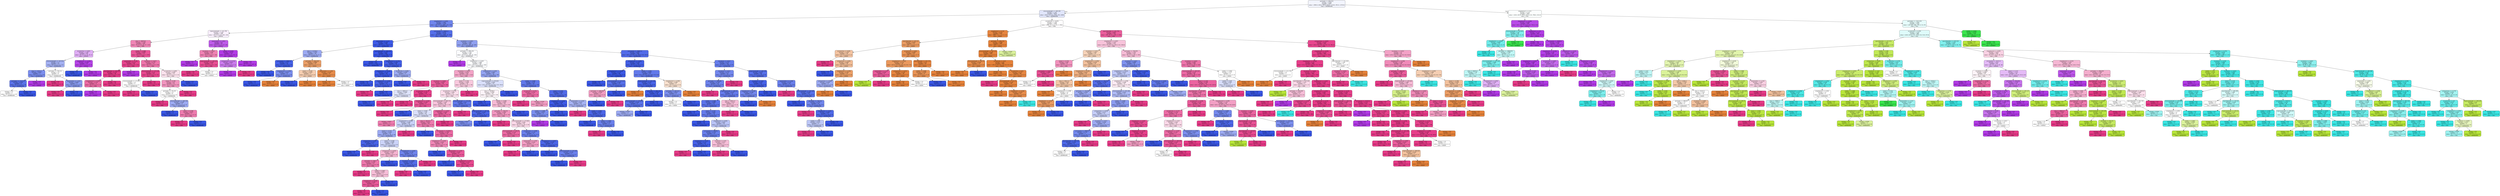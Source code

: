 digraph Tree {
node [shape=box, style="filled, rounded", color="black", fontname="helvetica"] ;
edge [fontname="helvetica"] ;
0 [label="perimeter <= 856.553\nentropy = 2.658\nsamples = 4287\nvalue = [990.0, 638.0, 295.0, 839.0, 1718.0, 955.0, 1370.0]\nclass = DERMASON", fillcolor="#f2f4fd"] ;
1 [label="minoraxislength <= 184.345\nentropy = 1.765\nsamples = 2620\nvalue = [972, 13, 0, 8, 1718, 159, 1269]\nclass = DERMASON", fillcolor="#e0e5fb"] ;
0 -> 1 [labeldistance=2.5, labelangle=45, headlabel="True"] ;
2 [label="shapefactor2 <= 0.002\nentropy = 1.065\nsamples = 1330\nvalue = [26, 0, 0, 0, 1605, 154, 319]\nclass = DERMASON", fillcolor="#7085ec"] ;
1 -> 2 ;
3 [label="majoraxislength <= 311.793\nentropy = 1.329\nsamples = 196\nvalue = [0, 0, 0, 0, 25, 144, 130]\nclass = HOROZ", fillcolor="#f9effd"] ;
2 -> 3 ;
4 [label="area <= 38479.0\nentropy = 1.226\nsamples = 105\nvalue = [0, 0, 0, 0, 25, 27, 110]\nclass = SIRA", fillcolor="#ef85b5"] ;
3 -> 4 ;
5 [label="eccentricity <= 0.825\nentropy = 1.341\nsamples = 28\nvalue = [0, 0, 0, 0, 12, 24, 5]\nclass = HOROZ", fillcolor="#dfadf4"] ;
4 -> 5 ;
6 [label="minoraxislength <= 167.912\nentropy = 1.3\nsamples = 13\nvalue = [0, 0, 0, 0, 11, 2, 5]\nclass = DERMASON", fillcolor="#a4b1f3"] ;
5 -> 6 ;
7 [label="area <= 37971.5\nentropy = 0.811\nsamples = 7\nvalue = [0, 0, 0, 0, 6, 2, 0]\nclass = DERMASON", fillcolor="#7b8eee"] ;
6 -> 7 ;
8 [label="perimeter <= 713.579\nentropy = 0.592\nsamples = 6\nvalue = [0, 0, 0, 0, 6, 1, 0]\nclass = DERMASON", fillcolor="#5a72e9"] ;
7 -> 8 ;
9 [label="entropy = 1.0\nsamples = 2\nvalue = [0, 0, 0, 0, 1, 1, 0]\nclass = DERMASON", fillcolor="#ffffff"] ;
8 -> 9 ;
10 [label="entropy = 0.0\nsamples = 4\nvalue = [0, 0, 0, 0, 5, 0, 0]\nclass = DERMASON", fillcolor="#3956e5"] ;
8 -> 10 ;
11 [label="entropy = 0.0\nsamples = 1\nvalue = [0, 0, 0, 0, 0, 1, 0]\nclass = HOROZ", fillcolor="#b139e5"] ;
7 -> 11 ;
12 [label="perimeter <= 734.111\nentropy = 1.0\nsamples = 6\nvalue = [0, 0, 0, 0, 5, 0, 5]\nclass = DERMASON", fillcolor="#ffffff"] ;
6 -> 12 ;
13 [label="entropy = 0.0\nsamples = 1\nvalue = [0, 0, 0, 0, 0, 0, 3]\nclass = SIRA", fillcolor="#e53986"] ;
12 -> 13 ;
14 [label="aspectration <= 1.654\nentropy = 0.863\nsamples = 5\nvalue = [0, 0, 0, 0, 5, 0, 2]\nclass = DERMASON", fillcolor="#889aef"] ;
12 -> 14 ;
15 [label="entropy = 0.0\nsamples = 1\nvalue = [0, 0, 0, 0, 0, 0, 2]\nclass = SIRA", fillcolor="#e53986"] ;
14 -> 15 ;
16 [label="entropy = 0.0\nsamples = 4\nvalue = [0, 0, 0, 0, 5, 0, 0]\nclass = DERMASON", fillcolor="#3956e5"] ;
14 -> 16 ;
17 [label="shapefactor1 <= 0.008\nentropy = 0.258\nsamples = 15\nvalue = [0, 0, 0, 0, 1, 22, 0]\nclass = HOROZ", fillcolor="#b542e6"] ;
5 -> 17 ;
18 [label="entropy = 0.0\nsamples = 1\nvalue = [0, 0, 0, 0, 1, 0, 0]\nclass = DERMASON", fillcolor="#3956e5"] ;
17 -> 18 ;
19 [label="entropy = 0.0\nsamples = 14\nvalue = [0, 0, 0, 0, 0, 22, 0]\nclass = HOROZ", fillcolor="#b139e5"] ;
17 -> 19 ;
20 [label="solidity <= 0.988\nentropy = 0.656\nsamples = 77\nvalue = [0, 0, 0, 0, 13, 3, 105]\nclass = SIRA", fillcolor="#e95698"] ;
4 -> 20 ;
21 [label="aspectration <= 1.799\nentropy = 0.273\nsamples = 40\nvalue = [0, 0, 0, 0, 0, 3, 61]\nclass = SIRA", fillcolor="#e6438c"] ;
20 -> 21 ;
22 [label="equivdiameter <= 224.632\nentropy = 0.119\nsamples = 38\nvalue = [0, 0, 0, 0, 0, 1, 61]\nclass = SIRA", fillcolor="#e53c88"] ;
21 -> 22 ;
23 [label="shapefactor4 <= 0.992\nentropy = 0.722\nsamples = 4\nvalue = [0, 0, 0, 0, 0, 1, 4]\nclass = SIRA", fillcolor="#ec6aa4"] ;
22 -> 23 ;
24 [label="entropy = 0.0\nsamples = 1\nvalue = [0, 0, 0, 0, 0, 1, 0]\nclass = HOROZ", fillcolor="#b139e5"] ;
23 -> 24 ;
25 [label="entropy = 0.0\nsamples = 3\nvalue = [0, 0, 0, 0, 0, 0, 4]\nclass = SIRA", fillcolor="#e53986"] ;
23 -> 25 ;
26 [label="entropy = 0.0\nsamples = 34\nvalue = [0, 0, 0, 0, 0, 0, 57]\nclass = SIRA", fillcolor="#e53986"] ;
22 -> 26 ;
27 [label="entropy = 0.0\nsamples = 2\nvalue = [0, 0, 0, 0, 0, 2, 0]\nclass = HOROZ", fillcolor="#b139e5"] ;
21 -> 27 ;
28 [label="roundness <= 0.877\nentropy = 0.775\nsamples = 37\nvalue = [0, 0, 0, 0, 13, 0, 44]\nclass = SIRA", fillcolor="#ed74aa"] ;
20 -> 28 ;
29 [label="minoraxislength <= 172.528\nentropy = 0.33\nsamples = 23\nvalue = [0, 0, 0, 0, 2, 0, 31]\nclass = SIRA", fillcolor="#e7468e"] ;
28 -> 29 ;
30 [label="minoraxislength <= 171.647\nentropy = 1.0\nsamples = 4\nvalue = [0, 0, 0, 0, 2, 0, 2]\nclass = DERMASON", fillcolor="#ffffff"] ;
29 -> 30 ;
31 [label="entropy = 0.0\nsamples = 2\nvalue = [0, 0, 0, 0, 0, 0, 2]\nclass = SIRA", fillcolor="#e53986"] ;
30 -> 31 ;
32 [label="entropy = 0.0\nsamples = 2\nvalue = [0, 0, 0, 0, 2, 0, 0]\nclass = DERMASON", fillcolor="#3956e5"] ;
30 -> 32 ;
33 [label="entropy = 0.0\nsamples = 19\nvalue = [0, 0, 0, 0, 0, 0, 29]\nclass = SIRA", fillcolor="#e53986"] ;
29 -> 33 ;
34 [label="eccentricity <= 0.802\nentropy = 0.995\nsamples = 14\nvalue = [0, 0, 0, 0, 11, 0, 13]\nclass = SIRA", fillcolor="#fbe1ec"] ;
28 -> 34 ;
35 [label="extent <= 0.795\nentropy = 0.9\nsamples = 12\nvalue = [0, 0, 0, 0, 6, 0, 13]\nclass = SIRA", fillcolor="#f194be"] ;
34 -> 35 ;
36 [label="perimeter <= 751.49\nentropy = 1.0\nsamples = 8\nvalue = [0, 0, 0, 0, 6, 0, 6]\nclass = DERMASON", fillcolor="#ffffff"] ;
35 -> 36 ;
37 [label="entropy = 0.0\nsamples = 2\nvalue = [0, 0, 0, 0, 0, 0, 3]\nclass = SIRA", fillcolor="#e53986"] ;
36 -> 37 ;
38 [label="minoraxislength <= 180.728\nentropy = 0.918\nsamples = 6\nvalue = [0, 0, 0, 0, 6, 0, 3]\nclass = DERMASON", fillcolor="#9caaf2"] ;
36 -> 38 ;
39 [label="entropy = 0.0\nsamples = 3\nvalue = [0, 0, 0, 0, 5, 0, 0]\nclass = DERMASON", fillcolor="#3956e5"] ;
38 -> 39 ;
40 [label="extent <= 0.786\nentropy = 0.811\nsamples = 3\nvalue = [0, 0, 0, 0, 1, 0, 3]\nclass = SIRA", fillcolor="#ee7bae"] ;
38 -> 40 ;
41 [label="entropy = 0.0\nsamples = 2\nvalue = [0, 0, 0, 0, 0, 0, 3]\nclass = SIRA", fillcolor="#e53986"] ;
40 -> 41 ;
42 [label="entropy = 0.0\nsamples = 1\nvalue = [0, 0, 0, 0, 1, 0, 0]\nclass = DERMASON", fillcolor="#3956e5"] ;
40 -> 42 ;
43 [label="entropy = 0.0\nsamples = 4\nvalue = [0, 0, 0, 0, 0, 0, 7]\nclass = SIRA", fillcolor="#e53986"] ;
35 -> 43 ;
44 [label="entropy = 0.0\nsamples = 2\nvalue = [0, 0, 0, 0, 5, 0, 0]\nclass = DERMASON", fillcolor="#3956e5"] ;
34 -> 44 ;
45 [label="aspectration <= 1.853\nentropy = 0.6\nsamples = 91\nvalue = [0, 0, 0, 0, 0, 117, 20]\nclass = HOROZ", fillcolor="#be5be9"] ;
3 -> 45 ;
46 [label="roundness <= 0.821\nentropy = 0.84\nsamples = 17\nvalue = [0, 0, 0, 0, 0, 7, 19]\nclass = SIRA", fillcolor="#ef82b3"] ;
45 -> 46 ;
47 [label="entropy = 0.0\nsamples = 2\nvalue = [0, 0, 0, 0, 0, 5, 0]\nclass = HOROZ", fillcolor="#b139e5"] ;
46 -> 47 ;
48 [label="majoraxislength <= 329.323\nentropy = 0.454\nsamples = 15\nvalue = [0, 0, 0, 0, 0, 2, 19]\nclass = SIRA", fillcolor="#e84e93"] ;
46 -> 48 ;
49 [label="entropy = 0.0\nsamples = 13\nvalue = [0, 0, 0, 0, 0, 0, 17]\nclass = SIRA", fillcolor="#e53986"] ;
48 -> 49 ;
50 [label="entropy = 1.0\nsamples = 2\nvalue = [0, 0, 0, 0, 0, 2, 2]\nclass = HOROZ", fillcolor="#ffffff"] ;
48 -> 50 ;
51 [label="solidity <= 0.978\nentropy = 0.074\nsamples = 74\nvalue = [0, 0, 0, 0, 0, 110, 1]\nclass = HOROZ", fillcolor="#b23be5"] ;
45 -> 51 ;
52 [label="compactness <= 0.722\nentropy = 0.811\nsamples = 3\nvalue = [0, 0, 0, 0, 0, 3, 1]\nclass = HOROZ", fillcolor="#cb7bee"] ;
51 -> 52 ;
53 [label="entropy = 0.0\nsamples = 2\nvalue = [0, 0, 0, 0, 0, 3, 0]\nclass = HOROZ", fillcolor="#b139e5"] ;
52 -> 53 ;
54 [label="entropy = 0.0\nsamples = 1\nvalue = [0, 0, 0, 0, 0, 0, 1]\nclass = SIRA", fillcolor="#e53986"] ;
52 -> 54 ;
55 [label="entropy = 0.0\nsamples = 71\nvalue = [0, 0, 0, 0, 0, 107, 0]\nclass = HOROZ", fillcolor="#b139e5"] ;
51 -> 55 ;
56 [label="convexarea <= 34491.0\nentropy = 0.639\nsamples = 1134\nvalue = [26, 0, 0, 0, 1580, 10, 189]\nclass = DERMASON", fillcolor="#556ee9"] ;
2 -> 56 ;
57 [label="aspectration <= 1.317\nentropy = 0.149\nsamples = 729\nvalue = [18, 0, 0, 0, 1136, 0, 4]\nclass = DERMASON", fillcolor="#3d59e6"] ;
56 -> 57 ;
58 [label="area <= 31769.0\nentropy = 1.025\nsamples = 34\nvalue = [18, 0, 0, 0, 37, 0, 1]\nclass = DERMASON", fillcolor="#9caaf2"] ;
57 -> 58 ;
59 [label="convexarea <= 29667.0\nentropy = 0.31\nsamples = 22\nvalue = [2, 0, 0, 0, 34, 0, 0]\nclass = DERMASON", fillcolor="#4560e7"] ;
58 -> 59 ;
60 [label="entropy = 0.0\nsamples = 16\nvalue = [0, 0, 0, 0, 28, 0, 0]\nclass = DERMASON", fillcolor="#3956e5"] ;
59 -> 60 ;
61 [label="shapefactor4 <= 0.999\nentropy = 0.811\nsamples = 6\nvalue = [2, 0, 0, 0, 6, 0, 0]\nclass = DERMASON", fillcolor="#7b8eee"] ;
59 -> 61 ;
62 [label="entropy = 0.0\nsamples = 4\nvalue = [0, 0, 0, 0, 6, 0, 0]\nclass = DERMASON", fillcolor="#3956e5"] ;
61 -> 62 ;
63 [label="entropy = 0.0\nsamples = 2\nvalue = [2, 0, 0, 0, 0, 0, 0]\nclass = SEKER", fillcolor="#e58139"] ;
61 -> 63 ;
64 [label="perimeter <= 662.629\nentropy = 0.884\nsamples = 12\nvalue = [16, 0, 0, 0, 3, 0, 1]\nclass = SEKER", fillcolor="#eb9f68"] ;
58 -> 64 ;
65 [label="extent <= 0.764\nentropy = 0.954\nsamples = 4\nvalue = [5, 0, 0, 0, 3, 0, 0]\nclass = SEKER", fillcolor="#f5cdb0"] ;
64 -> 65 ;
66 [label="entropy = 0.0\nsamples = 2\nvalue = [0, 0, 0, 0, 3, 0, 0]\nclass = DERMASON", fillcolor="#3956e5"] ;
65 -> 66 ;
67 [label="entropy = 0.0\nsamples = 2\nvalue = [5, 0, 0, 0, 0, 0, 0]\nclass = SEKER", fillcolor="#e58139"] ;
65 -> 67 ;
68 [label="aspectration <= 1.301\nentropy = 0.414\nsamples = 8\nvalue = [11, 0, 0, 0, 0, 0, 1]\nclass = SEKER", fillcolor="#e78c4b"] ;
64 -> 68 ;
69 [label="entropy = 0.0\nsamples = 6\nvalue = [10, 0, 0, 0, 0, 0, 0]\nclass = SEKER", fillcolor="#e58139"] ;
68 -> 69 ;
70 [label="entropy = 1.0\nsamples = 2\nvalue = [1, 0, 0, 0, 0, 0, 1]\nclass = SEKER", fillcolor="#ffffff"] ;
68 -> 70 ;
71 [label="equivdiameter <= 206.878\nentropy = 0.027\nsamples = 695\nvalue = [0, 0, 0, 0, 1099, 0, 3]\nclass = DERMASON", fillcolor="#3a56e5"] ;
57 -> 71 ;
72 [label="entropy = 0.0\nsamples = 655\nvalue = [0, 0, 0, 0, 1044, 0, 0]\nclass = DERMASON", fillcolor="#3956e5"] ;
71 -> 72 ;
73 [label="shapefactor3 <= 0.726\nentropy = 0.294\nsamples = 40\nvalue = [0, 0, 0, 0, 55, 0, 3]\nclass = DERMASON", fillcolor="#445fe6"] ;
71 -> 73 ;
74 [label="shapefactor1 <= 0.008\nentropy = 0.137\nsamples = 36\nvalue = [0, 0, 0, 0, 51, 0, 1]\nclass = DERMASON", fillcolor="#3d59e6"] ;
73 -> 74 ;
75 [label="entropy = 0.0\nsamples = 24\nvalue = [0, 0, 0, 0, 36, 0, 0]\nclass = DERMASON", fillcolor="#3956e5"] ;
74 -> 75 ;
76 [label="shapefactor1 <= 0.008\nentropy = 0.337\nsamples = 12\nvalue = [0, 0, 0, 0, 15, 0, 1]\nclass = DERMASON", fillcolor="#4661e7"] ;
74 -> 76 ;
77 [label="entropy = 0.0\nsamples = 1\nvalue = [0, 0, 0, 0, 0, 0, 1]\nclass = SIRA", fillcolor="#e53986"] ;
76 -> 77 ;
78 [label="entropy = 0.0\nsamples = 11\nvalue = [0, 0, 0, 0, 15, 0, 0]\nclass = DERMASON", fillcolor="#3956e5"] ;
76 -> 78 ;
79 [label="eccentricity <= 0.681\nentropy = 0.918\nsamples = 4\nvalue = [0, 0, 0, 0, 4, 0, 2]\nclass = DERMASON", fillcolor="#9caaf2"] ;
73 -> 79 ;
80 [label="entropy = 0.0\nsamples = 3\nvalue = [0, 0, 0, 0, 4, 0, 0]\nclass = DERMASON", fillcolor="#3956e5"] ;
79 -> 80 ;
81 [label="entropy = 0.0\nsamples = 1\nvalue = [0, 0, 0, 0, 0, 0, 2]\nclass = SIRA", fillcolor="#e53986"] ;
79 -> 81 ;
82 [label="roundness <= 0.903\nentropy = 1.061\nsamples = 405\nvalue = [8, 0, 0, 0, 444, 10, 185]\nclass = DERMASON", fillcolor="#90a0f0"] ;
56 -> 82 ;
83 [label="perimeter <= 690.136\nentropy = 1.167\nsamples = 199\nvalue = [0, 0, 0, 0, 159, 10, 156]\nclass = DERMASON", fillcolor="#fbfcff"] ;
82 -> 83 ;
84 [label="entropy = 0.0\nsamples = 1\nvalue = [0, 0, 0, 0, 0, 7, 0]\nclass = HOROZ", fillcolor="#b139e5"] ;
83 -> 84 ;
85 [label="shapefactor1 <= 0.007\nentropy = 1.068\nsamples = 198\nvalue = [0, 0, 0, 0, 159, 3, 156]\nclass = DERMASON", fillcolor="#fbfcff"] ;
83 -> 85 ;
86 [label="roundness <= 0.876\nentropy = 0.979\nsamples = 105\nvalue = [0, 0, 0, 0, 60, 1, 112]\nclass = SIRA", fillcolor="#f3a4c7"] ;
85 -> 86 ;
87 [label="roundness <= 0.856\nentropy = 0.624\nsamples = 26\nvalue = [0, 0, 0, 0, 7, 0, 38]\nclass = SIRA", fillcolor="#ea5d9c"] ;
86 -> 87 ;
88 [label="area <= 38953.0\nentropy = 0.994\nsamples = 7\nvalue = [0, 0, 0, 0, 6, 0, 5]\nclass = DERMASON", fillcolor="#dee3fb"] ;
87 -> 88 ;
89 [label="entropy = 0.0\nsamples = 3\nvalue = [0, 0, 0, 0, 6, 0, 0]\nclass = DERMASON", fillcolor="#3956e5"] ;
88 -> 89 ;
90 [label="entropy = 0.0\nsamples = 4\nvalue = [0, 0, 0, 0, 0, 0, 5]\nclass = SIRA", fillcolor="#e53986"] ;
88 -> 90 ;
91 [label="eccentricity <= 0.776\nentropy = 0.191\nsamples = 19\nvalue = [0, 0, 0, 0, 1, 0, 33]\nclass = SIRA", fillcolor="#e63f8a"] ;
87 -> 91 ;
92 [label="entropy = 0.0\nsamples = 13\nvalue = [0, 0, 0, 0, 0, 0, 26]\nclass = SIRA", fillcolor="#e53986"] ;
91 -> 92 ;
93 [label="shapefactor2 <= 0.002\nentropy = 0.544\nsamples = 6\nvalue = [0, 0, 0, 0, 1, 0, 7]\nclass = SIRA", fillcolor="#e95597"] ;
91 -> 93 ;
94 [label="entropy = 0.0\nsamples = 5\nvalue = [0, 0, 0, 0, 0, 0, 7]\nclass = SIRA", fillcolor="#e53986"] ;
93 -> 94 ;
95 [label="entropy = 0.0\nsamples = 1\nvalue = [0, 0, 0, 0, 1, 0, 0]\nclass = DERMASON", fillcolor="#3956e5"] ;
93 -> 95 ;
96 [label="extent <= 0.794\nentropy = 1.038\nsamples = 79\nvalue = [0, 0, 0, 0, 53, 1, 74]\nclass = SIRA", fillcolor="#f8c8dd"] ;
86 -> 96 ;
97 [label="eccentricity <= 0.776\nentropy = 1.056\nsamples = 72\nvalue = [0, 0, 0, 0, 53, 1, 64]\nclass = SIRA", fillcolor="#fbddeb"] ;
96 -> 97 ;
98 [label="minoraxislength <= 180.733\nentropy = 1.044\nsamples = 66\nvalue = [0, 0, 0, 0, 43, 1, 62]\nclass = SIRA", fillcolor="#f7c3db"] ;
97 -> 98 ;
99 [label="extent <= 0.695\nentropy = 1.09\nsamples = 40\nvalue = [0, 0, 0, 0, 36, 1, 29]\nclass = DERMASON", fillcolor="#dadffa"] ;
98 -> 99 ;
100 [label="entropy = 0.811\nsamples = 2\nvalue = [0, 0, 0, 0, 0, 1, 3]\nclass = SIRA", fillcolor="#ee7bae"] ;
99 -> 100 ;
101 [label="shapefactor4 <= 0.999\nentropy = 0.981\nsamples = 38\nvalue = [0, 0, 0, 0, 36, 0, 26]\nclass = DERMASON", fillcolor="#c8d0f8"] ;
99 -> 101 ;
102 [label="extent <= 0.721\nentropy = 0.918\nsamples = 35\nvalue = [0, 0, 0, 0, 36, 0, 18]\nclass = DERMASON", fillcolor="#9caaf2"] ;
101 -> 102 ;
103 [label="compactness <= 0.82\nentropy = 0.371\nsamples = 9\nvalue = [0, 0, 0, 0, 13, 0, 1]\nclass = DERMASON", fillcolor="#4863e7"] ;
102 -> 103 ;
104 [label="entropy = 0.0\nsamples = 8\nvalue = [0, 0, 0, 0, 13, 0, 0]\nclass = DERMASON", fillcolor="#3956e5"] ;
103 -> 104 ;
105 [label="entropy = 0.0\nsamples = 1\nvalue = [0, 0, 0, 0, 0, 0, 1]\nclass = SIRA", fillcolor="#e53986"] ;
103 -> 105 ;
106 [label="extent <= 0.768\nentropy = 0.984\nsamples = 26\nvalue = [0, 0, 0, 0, 23, 0, 17]\nclass = DERMASON", fillcolor="#cbd3f8"] ;
102 -> 106 ;
107 [label="compactness <= 0.819\nentropy = 0.959\nsamples = 13\nvalue = [0, 0, 0, 0, 8, 0, 13]\nclass = SIRA", fillcolor="#f5b3d0"] ;
106 -> 107 ;
108 [label="perimeter <= 728.3\nentropy = 0.787\nsamples = 11\nvalue = [0, 0, 0, 0, 4, 0, 13]\nclass = SIRA", fillcolor="#ed76ab"] ;
107 -> 108 ;
109 [label="entropy = 0.0\nsamples = 4\nvalue = [0, 0, 0, 0, 0, 0, 7]\nclass = SIRA", fillcolor="#e53986"] ;
108 -> 109 ;
110 [label="solidity <= 0.987\nentropy = 0.971\nsamples = 7\nvalue = [0, 0, 0, 0, 4, 0, 6]\nclass = SIRA", fillcolor="#f6bdd7"] ;
108 -> 110 ;
111 [label="shapefactor2 <= 0.002\nentropy = 0.592\nsamples = 5\nvalue = [0, 0, 0, 0, 1, 0, 6]\nclass = SIRA", fillcolor="#e95a9a"] ;
110 -> 111 ;
112 [label="entropy = 0.0\nsamples = 4\nvalue = [0, 0, 0, 0, 0, 0, 6]\nclass = SIRA", fillcolor="#e53986"] ;
111 -> 112 ;
113 [label="entropy = 0.0\nsamples = 1\nvalue = [0, 0, 0, 0, 1, 0, 0]\nclass = DERMASON", fillcolor="#3956e5"] ;
111 -> 113 ;
114 [label="entropy = 0.0\nsamples = 2\nvalue = [0, 0, 0, 0, 3, 0, 0]\nclass = DERMASON", fillcolor="#3956e5"] ;
110 -> 114 ;
115 [label="entropy = 0.0\nsamples = 2\nvalue = [0, 0, 0, 0, 4, 0, 0]\nclass = DERMASON", fillcolor="#3956e5"] ;
107 -> 115 ;
116 [label="shapefactor2 <= 0.002\nentropy = 0.742\nsamples = 13\nvalue = [0, 0, 0, 0, 15, 0, 4]\nclass = DERMASON", fillcolor="#6e83ec"] ;
106 -> 116 ;
117 [label="roundness <= 0.889\nentropy = 0.523\nsamples = 11\nvalue = [0, 0, 0, 0, 15, 0, 2]\nclass = DERMASON", fillcolor="#536de8"] ;
116 -> 117 ;
118 [label="entropy = 0.0\nsamples = 2\nvalue = [0, 0, 0, 0, 0, 0, 2]\nclass = SIRA", fillcolor="#e53986"] ;
117 -> 118 ;
119 [label="entropy = 0.0\nsamples = 9\nvalue = [0, 0, 0, 0, 15, 0, 0]\nclass = DERMASON", fillcolor="#3956e5"] ;
117 -> 119 ;
120 [label="entropy = 0.0\nsamples = 2\nvalue = [0, 0, 0, 0, 0, 0, 2]\nclass = SIRA", fillcolor="#e53986"] ;
116 -> 120 ;
121 [label="entropy = 0.0\nsamples = 3\nvalue = [0, 0, 0, 0, 0, 0, 8]\nclass = SIRA", fillcolor="#e53986"] ;
101 -> 121 ;
122 [label="shapefactor1 <= 0.007\nentropy = 0.669\nsamples = 26\nvalue = [0, 0, 0, 0, 7, 0, 33]\nclass = SIRA", fillcolor="#eb63a0"] ;
98 -> 122 ;
123 [label="area <= 38319.5\nentropy = 0.811\nsamples = 20\nvalue = [0, 0, 0, 0, 7, 0, 21]\nclass = SIRA", fillcolor="#ee7bae"] ;
122 -> 123 ;
124 [label="entropy = 0.0\nsamples = 1\nvalue = [0, 0, 0, 0, 2, 0, 0]\nclass = DERMASON", fillcolor="#3956e5"] ;
123 -> 124 ;
125 [label="convexarea <= 41296.5\nentropy = 0.706\nsamples = 19\nvalue = [0, 0, 0, 0, 5, 0, 21]\nclass = SIRA", fillcolor="#eb68a3"] ;
123 -> 125 ;
126 [label="shapefactor3 <= 0.642\nentropy = 0.852\nsamples = 12\nvalue = [0, 0, 0, 0, 5, 0, 13]\nclass = SIRA", fillcolor="#ef85b5"] ;
125 -> 126 ;
127 [label="entropy = 0.0\nsamples = 3\nvalue = [0, 0, 0, 0, 3, 0, 0]\nclass = DERMASON", fillcolor="#3956e5"] ;
126 -> 127 ;
128 [label="aspectration <= 1.476\nentropy = 0.567\nsamples = 9\nvalue = [0, 0, 0, 0, 2, 0, 13]\nclass = SIRA", fillcolor="#e95799"] ;
126 -> 128 ;
129 [label="entropy = 0.0\nsamples = 1\nvalue = [0, 0, 0, 0, 1, 0, 0]\nclass = DERMASON", fillcolor="#3956e5"] ;
128 -> 129 ;
130 [label="shapefactor4 <= 0.99\nentropy = 0.371\nsamples = 8\nvalue = [0, 0, 0, 0, 1, 0, 13]\nclass = SIRA", fillcolor="#e7488f"] ;
128 -> 130 ;
131 [label="entropy = 0.0\nsamples = 1\nvalue = [0, 0, 0, 0, 1, 0, 0]\nclass = DERMASON", fillcolor="#3956e5"] ;
130 -> 131 ;
132 [label="entropy = 0.0\nsamples = 7\nvalue = [0, 0, 0, 0, 0, 0, 13]\nclass = SIRA", fillcolor="#e53986"] ;
130 -> 132 ;
133 [label="entropy = 0.0\nsamples = 7\nvalue = [0, 0, 0, 0, 0, 0, 8]\nclass = SIRA", fillcolor="#e53986"] ;
125 -> 133 ;
134 [label="entropy = 0.0\nsamples = 6\nvalue = [0, 0, 0, 0, 0, 0, 12]\nclass = SIRA", fillcolor="#e53986"] ;
122 -> 134 ;
135 [label="minoraxislength <= 176.485\nentropy = 0.65\nsamples = 6\nvalue = [0, 0, 0, 0, 10, 0, 2]\nclass = DERMASON", fillcolor="#6178ea"] ;
97 -> 135 ;
136 [label="entropy = 0.0\nsamples = 1\nvalue = [0, 0, 0, 0, 0, 0, 1]\nclass = SIRA", fillcolor="#e53986"] ;
135 -> 136 ;
137 [label="majoraxislength <= 287.66\nentropy = 0.439\nsamples = 5\nvalue = [0, 0, 0, 0, 10, 0, 1]\nclass = DERMASON", fillcolor="#4d67e8"] ;
135 -> 137 ;
138 [label="entropy = 0.811\nsamples = 2\nvalue = [0, 0, 0, 0, 3, 0, 1]\nclass = DERMASON", fillcolor="#7b8eee"] ;
137 -> 138 ;
139 [label="entropy = 0.0\nsamples = 3\nvalue = [0, 0, 0, 0, 7, 0, 0]\nclass = DERMASON", fillcolor="#3956e5"] ;
137 -> 139 ;
140 [label="entropy = 0.0\nsamples = 7\nvalue = [0, 0, 0, 0, 0, 0, 10]\nclass = SIRA", fillcolor="#e53986"] ;
96 -> 140 ;
141 [label="shapefactor4 <= 0.997\nentropy = 0.983\nsamples = 93\nvalue = [0, 0, 0, 0, 99, 2, 44]\nclass = DERMASON", fillcolor="#93a3f1"] ;
85 -> 141 ;
142 [label="majoraxislength <= 276.822\nentropy = 0.992\nsamples = 43\nvalue = [0.0, 0.0, 0.0, 0.0, 42.0, 0.0, 34.0]\nclass = DERMASON", fillcolor="#d9dffa"] ;
141 -> 142 ;
143 [label="area <= 34709.5\nentropy = 0.999\nsamples = 36\nvalue = [0, 0, 0, 0, 32, 0, 34]\nclass = SIRA", fillcolor="#fdf3f8"] ;
142 -> 143 ;
144 [label="entropy = 0.0\nsamples = 6\nvalue = [0, 0, 0, 0, 10, 0, 0]\nclass = DERMASON", fillcolor="#3956e5"] ;
143 -> 144 ;
145 [label="solidity <= 0.989\nentropy = 0.967\nsamples = 30\nvalue = [0, 0, 0, 0, 22, 0, 34]\nclass = SIRA", fillcolor="#f6b9d4"] ;
143 -> 145 ;
146 [label="perimeter <= 709.031\nentropy = 0.904\nsamples = 26\nvalue = [0, 0, 0, 0, 16, 0, 34]\nclass = SIRA", fillcolor="#f196bf"] ;
145 -> 146 ;
147 [label="entropy = 0.0\nsamples = 6\nvalue = [0, 0, 0, 0, 0, 0, 14]\nclass = SIRA", fillcolor="#e53986"] ;
146 -> 147 ;
148 [label="minoraxislength <= 173.862\nentropy = 0.991\nsamples = 20\nvalue = [0, 0, 0, 0, 16, 0, 20]\nclass = SIRA", fillcolor="#fad7e7"] ;
146 -> 148 ;
149 [label="minoraxislength <= 168.93\nentropy = 0.702\nsamples = 11\nvalue = [0, 0, 0, 0, 4, 0, 17]\nclass = SIRA", fillcolor="#eb68a2"] ;
148 -> 149 ;
150 [label="entropy = 0.0\nsamples = 3\nvalue = [0, 0, 0, 0, 4, 0, 0]\nclass = DERMASON", fillcolor="#3956e5"] ;
149 -> 150 ;
151 [label="entropy = 0.0\nsamples = 8\nvalue = [0, 0, 0, 0, 0, 0, 17]\nclass = SIRA", fillcolor="#e53986"] ;
149 -> 151 ;
152 [label="compactness <= 0.806\nentropy = 0.722\nsamples = 9\nvalue = [0, 0, 0, 0, 12, 0, 3]\nclass = DERMASON", fillcolor="#6a80ec"] ;
148 -> 152 ;
153 [label="aspectration <= 1.559\nentropy = 0.918\nsamples = 3\nvalue = [0, 0, 0, 0, 1, 0, 2]\nclass = SIRA", fillcolor="#f29cc2"] ;
152 -> 153 ;
154 [label="entropy = 0.0\nsamples = 2\nvalue = [0, 0, 0, 0, 0, 0, 2]\nclass = SIRA", fillcolor="#e53986"] ;
153 -> 154 ;
155 [label="entropy = 0.0\nsamples = 1\nvalue = [0, 0, 0, 0, 1, 0, 0]\nclass = DERMASON", fillcolor="#3956e5"] ;
153 -> 155 ;
156 [label="shapefactor3 <= 0.657\nentropy = 0.414\nsamples = 6\nvalue = [0, 0, 0, 0, 11, 0, 1]\nclass = DERMASON", fillcolor="#4b65e7"] ;
152 -> 156 ;
157 [label="entropy = 0.0\nsamples = 3\nvalue = [0, 0, 0, 0, 7, 0, 0]\nclass = DERMASON", fillcolor="#3956e5"] ;
156 -> 157 ;
158 [label="minoraxislength <= 175.595\nentropy = 0.722\nsamples = 3\nvalue = [0, 0, 0, 0, 4, 0, 1]\nclass = DERMASON", fillcolor="#6a80ec"] ;
156 -> 158 ;
159 [label="entropy = 0.0\nsamples = 2\nvalue = [0, 0, 0, 0, 4, 0, 0]\nclass = DERMASON", fillcolor="#3956e5"] ;
158 -> 159 ;
160 [label="entropy = 0.0\nsamples = 1\nvalue = [0, 0, 0, 0, 0, 0, 1]\nclass = SIRA", fillcolor="#e53986"] ;
158 -> 160 ;
161 [label="entropy = 0.0\nsamples = 4\nvalue = [0, 0, 0, 0, 6, 0, 0]\nclass = DERMASON", fillcolor="#3956e5"] ;
145 -> 161 ;
162 [label="entropy = 0.0\nsamples = 7\nvalue = [0, 0, 0, 0, 10, 0, 0]\nclass = DERMASON", fillcolor="#3956e5"] ;
142 -> 162 ;
163 [label="solidity <= 0.985\nentropy = 0.78\nsamples = 50\nvalue = [0, 0, 0, 0, 57, 2, 10]\nclass = DERMASON", fillcolor="#6178ea"] ;
141 -> 163 ;
164 [label="eccentricity <= 0.751\nentropy = 0.722\nsamples = 3\nvalue = [0, 0, 0, 0, 0, 1, 4]\nclass = SIRA", fillcolor="#ec6aa4"] ;
163 -> 164 ;
165 [label="entropy = 0.0\nsamples = 1\nvalue = [0, 0, 0, 0, 0, 0, 2]\nclass = SIRA", fillcolor="#e53986"] ;
164 -> 165 ;
166 [label="entropy = 0.918\nsamples = 2\nvalue = [0, 0, 0, 0, 0, 1, 2]\nclass = SIRA", fillcolor="#f29cc2"] ;
164 -> 166 ;
167 [label="extent <= 0.765\nentropy = 0.563\nsamples = 47\nvalue = [0, 0, 0, 0, 57, 1, 6]\nclass = DERMASON", fillcolor="#516ae8"] ;
163 -> 167 ;
168 [label="shapefactor2 <= 0.002\nentropy = 0.149\nsamples = 33\nvalue = [0, 0, 0, 0, 46, 1, 0]\nclass = DERMASON", fillcolor="#3d5ae6"] ;
167 -> 168 ;
169 [label="solidity <= 0.988\nentropy = 0.811\nsamples = 4\nvalue = [0, 0, 0, 0, 3, 1, 0]\nclass = DERMASON", fillcolor="#7b8eee"] ;
168 -> 169 ;
170 [label="entropy = 0.0\nsamples = 1\nvalue = [0, 0, 0, 0, 0, 1, 0]\nclass = HOROZ", fillcolor="#b139e5"] ;
169 -> 170 ;
171 [label="entropy = 0.0\nsamples = 3\nvalue = [0, 0, 0, 0, 3, 0, 0]\nclass = DERMASON", fillcolor="#3956e5"] ;
169 -> 171 ;
172 [label="entropy = 0.0\nsamples = 29\nvalue = [0, 0, 0, 0, 43, 0, 0]\nclass = DERMASON", fillcolor="#3956e5"] ;
168 -> 172 ;
173 [label="aspectration <= 1.544\nentropy = 0.937\nsamples = 14\nvalue = [0, 0, 0, 0, 11, 0, 6]\nclass = DERMASON", fillcolor="#a5b2f3"] ;
167 -> 173 ;
174 [label="entropy = 0.0\nsamples = 3\nvalue = [0, 0, 0, 0, 0, 0, 5]\nclass = SIRA", fillcolor="#e53986"] ;
173 -> 174 ;
175 [label="solidity <= 0.989\nentropy = 0.414\nsamples = 11\nvalue = [0, 0, 0, 0, 11, 0, 1]\nclass = DERMASON", fillcolor="#4b65e7"] ;
173 -> 175 ;
176 [label="entropy = 0.0\nsamples = 7\nvalue = [0, 0, 0, 0, 7, 0, 0]\nclass = DERMASON", fillcolor="#3956e5"] ;
175 -> 176 ;
177 [label="solidity <= 0.989\nentropy = 0.722\nsamples = 4\nvalue = [0, 0, 0, 0, 4, 0, 1]\nclass = DERMASON", fillcolor="#6a80ec"] ;
175 -> 177 ;
178 [label="entropy = 0.0\nsamples = 1\nvalue = [0, 0, 0, 0, 0, 0, 1]\nclass = SIRA", fillcolor="#e53986"] ;
177 -> 178 ;
179 [label="entropy = 0.0\nsamples = 3\nvalue = [0, 0, 0, 0, 4, 0, 0]\nclass = DERMASON", fillcolor="#3956e5"] ;
177 -> 179 ;
180 [label="convexarea <= 36697.0\nentropy = 0.601\nsamples = 206\nvalue = [8.0, 0.0, 0.0, 0.0, 285.0, 0.0, 29.0]\nclass = DERMASON", fillcolor="#526be8"] ;
82 -> 180 ;
181 [label="compactness <= 0.843\nentropy = 0.319\nsamples = 105\nvalue = [6, 0, 0, 0, 157, 0, 2]\nclass = DERMASON", fillcolor="#435fe6"] ;
180 -> 181 ;
182 [label="shapefactor3 <= 0.698\nentropy = 0.115\nsamples = 82\nvalue = [0, 0, 0, 0, 128, 0, 2]\nclass = DERMASON", fillcolor="#3c59e5"] ;
181 -> 182 ;
183 [label="entropy = 0.0\nsamples = 71\nvalue = [0, 0, 0, 0, 115, 0, 0]\nclass = DERMASON", fillcolor="#3956e5"] ;
182 -> 183 ;
184 [label="minoraxislength <= 177.417\nentropy = 0.567\nsamples = 11\nvalue = [0, 0, 0, 0, 13, 0, 2]\nclass = DERMASON", fillcolor="#5770e9"] ;
182 -> 184 ;
185 [label="perimeter <= 684.854\nentropy = 0.918\nsamples = 3\nvalue = [0, 0, 0, 0, 1, 0, 2]\nclass = SIRA", fillcolor="#f29cc2"] ;
184 -> 185 ;
186 [label="entropy = 0.0\nsamples = 1\nvalue = [0, 0, 0, 0, 1, 0, 0]\nclass = DERMASON", fillcolor="#3956e5"] ;
185 -> 186 ;
187 [label="entropy = 0.0\nsamples = 2\nvalue = [0, 0, 0, 0, 0, 0, 2]\nclass = SIRA", fillcolor="#e53986"] ;
185 -> 187 ;
188 [label="entropy = 0.0\nsamples = 8\nvalue = [0, 0, 0, 0, 12, 0, 0]\nclass = DERMASON", fillcolor="#3956e5"] ;
184 -> 188 ;
189 [label="solidity <= 0.991\nentropy = 0.661\nsamples = 23\nvalue = [6.0, 0.0, 0.0, 0.0, 29.0, 0.0, 0.0]\nclass = DERMASON", fillcolor="#6279ea"] ;
181 -> 189 ;
190 [label="majoraxislength <= 241.436\nentropy = 0.371\nsamples = 17\nvalue = [2, 0, 0, 0, 26, 0, 0]\nclass = DERMASON", fillcolor="#4863e7"] ;
189 -> 190 ;
191 [label="entropy = 0.0\nsamples = 1\nvalue = [1, 0, 0, 0, 0, 0, 0]\nclass = SEKER", fillcolor="#e58139"] ;
190 -> 191 ;
192 [label="perimeter <= 682.162\nentropy = 0.229\nsamples = 16\nvalue = [1, 0, 0, 0, 26, 0, 0]\nclass = DERMASON", fillcolor="#415de6"] ;
190 -> 192 ;
193 [label="minoraxislength <= 179.023\nentropy = 0.592\nsamples = 4\nvalue = [1, 0, 0, 0, 6, 0, 0]\nclass = DERMASON", fillcolor="#5a72e9"] ;
192 -> 193 ;
194 [label="entropy = 0.918\nsamples = 2\nvalue = [1, 0, 0, 0, 2, 0, 0]\nclass = DERMASON", fillcolor="#9caaf2"] ;
193 -> 194 ;
195 [label="entropy = 0.0\nsamples = 2\nvalue = [0, 0, 0, 0, 4, 0, 0]\nclass = DERMASON", fillcolor="#3956e5"] ;
193 -> 195 ;
196 [label="entropy = 0.0\nsamples = 12\nvalue = [0, 0, 0, 0, 20, 0, 0]\nclass = DERMASON", fillcolor="#3956e5"] ;
192 -> 196 ;
197 [label="shapefactor4 <= 0.998\nentropy = 0.985\nsamples = 6\nvalue = [4, 0, 0, 0, 3, 0, 0]\nclass = SEKER", fillcolor="#f8e0ce"] ;
189 -> 197 ;
198 [label="perimeter <= 697.615\nentropy = 0.811\nsamples = 3\nvalue = [1, 0, 0, 0, 3, 0, 0]\nclass = DERMASON", fillcolor="#7b8eee"] ;
197 -> 198 ;
199 [label="entropy = 1.0\nsamples = 2\nvalue = [1, 0, 0, 0, 1, 0, 0]\nclass = SEKER", fillcolor="#ffffff"] ;
198 -> 199 ;
200 [label="entropy = 0.0\nsamples = 1\nvalue = [0, 0, 0, 0, 2, 0, 0]\nclass = DERMASON", fillcolor="#3956e5"] ;
198 -> 200 ;
201 [label="entropy = 0.0\nsamples = 3\nvalue = [3, 0, 0, 0, 0, 0, 0]\nclass = SEKER", fillcolor="#e58139"] ;
197 -> 201 ;
202 [label="roundness <= 0.917\nentropy = 0.757\nsamples = 101\nvalue = [2, 0, 0, 0, 128, 0, 27]\nclass = DERMASON", fillcolor="#657ceb"] ;
180 -> 202 ;
203 [label="roundness <= 0.917\nentropy = 0.771\nsamples = 55\nvalue = [0, 0, 0, 0, 65, 0, 19]\nclass = DERMASON", fillcolor="#7387ed"] ;
202 -> 203 ;
204 [label="perimeter <= 708.884\nentropy = 0.736\nsamples = 54\nvalue = [0, 0, 0, 0, 65, 0, 17]\nclass = DERMASON", fillcolor="#6d82ec"] ;
203 -> 204 ;
205 [label="entropy = 0.0\nsamples = 3\nvalue = [0, 0, 0, 0, 0, 0, 3]\nclass = SIRA", fillcolor="#e53986"] ;
204 -> 205 ;
206 [label="majoraxislength <= 282.91\nentropy = 0.674\nsamples = 51\nvalue = [0, 0, 0, 0, 65, 0, 14]\nclass = DERMASON", fillcolor="#647aeb"] ;
204 -> 206 ;
207 [label="solidity <= 0.988\nentropy = 0.606\nsamples = 47\nvalue = [0, 0, 0, 0, 63, 0, 11]\nclass = DERMASON", fillcolor="#5c74ea"] ;
206 -> 207 ;
208 [label="entropy = 0.0\nsamples = 8\nvalue = [0, 0, 0, 0, 13, 0, 0]\nclass = DERMASON", fillcolor="#3956e5"] ;
207 -> 208 ;
209 [label="extent <= 0.767\nentropy = 0.681\nsamples = 39\nvalue = [0, 0, 0, 0, 50, 0, 11]\nclass = DERMASON", fillcolor="#657beb"] ;
207 -> 209 ;
210 [label="entropy = 0.0\nsamples = 21\nvalue = [0, 0, 0, 0, 33, 0, 0]\nclass = DERMASON", fillcolor="#3956e5"] ;
209 -> 210 ;
211 [label="shapefactor2 <= 0.002\nentropy = 0.967\nsamples = 18\nvalue = [0, 0, 0, 0, 17, 0, 11]\nclass = DERMASON", fillcolor="#b9c3f6"] ;
209 -> 211 ;
212 [label="convexarea <= 39596.5\nentropy = 0.702\nsamples = 13\nvalue = [0, 0, 0, 0, 17, 0, 4]\nclass = DERMASON", fillcolor="#687eeb"] ;
211 -> 212 ;
213 [label="shapefactor3 <= 0.625\nentropy = 0.337\nsamples = 10\nvalue = [0, 0, 0, 0, 15, 0, 1]\nclass = DERMASON", fillcolor="#4661e7"] ;
212 -> 213 ;
214 [label="entropy = 0.0\nsamples = 1\nvalue = [0, 0, 0, 0, 0, 0, 1]\nclass = SIRA", fillcolor="#e53986"] ;
213 -> 214 ;
215 [label="entropy = 0.0\nsamples = 9\nvalue = [0, 0, 0, 0, 15, 0, 0]\nclass = DERMASON", fillcolor="#3956e5"] ;
213 -> 215 ;
216 [label="roundness <= 0.91\nentropy = 0.971\nsamples = 3\nvalue = [0, 0, 0, 0, 2, 0, 3]\nclass = SIRA", fillcolor="#f6bdd7"] ;
212 -> 216 ;
217 [label="entropy = 0.0\nsamples = 2\nvalue = [0, 0, 0, 0, 0, 0, 3]\nclass = SIRA", fillcolor="#e53986"] ;
216 -> 217 ;
218 [label="entropy = 0.0\nsamples = 1\nvalue = [0, 0, 0, 0, 2, 0, 0]\nclass = DERMASON", fillcolor="#3956e5"] ;
216 -> 218 ;
219 [label="entropy = 0.0\nsamples = 5\nvalue = [0, 0, 0, 0, 0, 0, 7]\nclass = SIRA", fillcolor="#e53986"] ;
211 -> 219 ;
220 [label="area <= 40911.0\nentropy = 0.971\nsamples = 4\nvalue = [0, 0, 0, 0, 2, 0, 3]\nclass = SIRA", fillcolor="#f6bdd7"] ;
206 -> 220 ;
221 [label="entropy = 0.0\nsamples = 2\nvalue = [0, 0, 0, 0, 0, 0, 3]\nclass = SIRA", fillcolor="#e53986"] ;
220 -> 221 ;
222 [label="entropy = 0.0\nsamples = 2\nvalue = [0, 0, 0, 0, 2, 0, 0]\nclass = DERMASON", fillcolor="#3956e5"] ;
220 -> 222 ;
223 [label="entropy = 0.0\nsamples = 1\nvalue = [0, 0, 0, 0, 0, 0, 2]\nclass = SIRA", fillcolor="#e53986"] ;
203 -> 223 ;
224 [label="majoraxislength <= 264.392\nentropy = 0.675\nsamples = 46\nvalue = [2, 0, 0, 0, 63, 0, 8]\nclass = DERMASON", fillcolor="#5770e9"] ;
202 -> 224 ;
225 [label="roundness <= 0.92\nentropy = 0.337\nsamples = 23\nvalue = [2, 0, 0, 0, 30, 0, 0]\nclass = DERMASON", fillcolor="#4661e7"] ;
224 -> 225 ;
226 [label="shapefactor4 <= 0.999\nentropy = 0.764\nsamples = 5\nvalue = [2, 0, 0, 0, 7, 0, 0]\nclass = DERMASON", fillcolor="#7286ec"] ;
225 -> 226 ;
227 [label="entropy = 0.0\nsamples = 4\nvalue = [0, 0, 0, 0, 7, 0, 0]\nclass = DERMASON", fillcolor="#3956e5"] ;
226 -> 227 ;
228 [label="entropy = 0.0\nsamples = 1\nvalue = [2, 0, 0, 0, 0, 0, 0]\nclass = SEKER", fillcolor="#e58139"] ;
226 -> 228 ;
229 [label="entropy = 0.0\nsamples = 18\nvalue = [0, 0, 0, 0, 23, 0, 0]\nclass = DERMASON", fillcolor="#3956e5"] ;
225 -> 229 ;
230 [label="aspectration <= 1.448\nentropy = 0.712\nsamples = 23\nvalue = [0, 0, 0, 0, 33, 0, 8]\nclass = DERMASON", fillcolor="#697feb"] ;
224 -> 230 ;
231 [label="entropy = 0.0\nsamples = 1\nvalue = [0, 0, 0, 0, 0, 0, 3]\nclass = SIRA", fillcolor="#e53986"] ;
230 -> 231 ;
232 [label="majoraxislength <= 267.085\nentropy = 0.562\nsamples = 22\nvalue = [0, 0, 0, 0, 33, 0, 5]\nclass = DERMASON", fillcolor="#5770e9"] ;
230 -> 232 ;
233 [label="entropy = 0.0\nsamples = 8\nvalue = [0, 0, 0, 0, 15, 0, 0]\nclass = DERMASON", fillcolor="#3956e5"] ;
232 -> 233 ;
234 [label="perimeter <= 718.101\nentropy = 0.755\nsamples = 14\nvalue = [0, 0, 0, 0, 18, 0, 5]\nclass = DERMASON", fillcolor="#7085ec"] ;
232 -> 234 ;
235 [label="entropy = 0.0\nsamples = 3\nvalue = [0, 0, 0, 0, 0, 0, 3]\nclass = SIRA", fillcolor="#e53986"] ;
234 -> 235 ;
236 [label="shapefactor1 <= 0.007\nentropy = 0.469\nsamples = 11\nvalue = [0, 0, 0, 0, 18, 0, 2]\nclass = DERMASON", fillcolor="#4f69e8"] ;
234 -> 236 ;
237 [label="solidity <= 0.99\nentropy = 0.971\nsamples = 4\nvalue = [0, 0, 0, 0, 3, 0, 2]\nclass = DERMASON", fillcolor="#bdc7f6"] ;
236 -> 237 ;
238 [label="entropy = 0.0\nsamples = 2\nvalue = [0, 0, 0, 0, 0, 0, 2]\nclass = SIRA", fillcolor="#e53986"] ;
237 -> 238 ;
239 [label="entropy = 0.0\nsamples = 2\nvalue = [0, 0, 0, 0, 3, 0, 0]\nclass = DERMASON", fillcolor="#3956e5"] ;
237 -> 239 ;
240 [label="entropy = 0.0\nsamples = 7\nvalue = [0, 0, 0, 0, 15, 0, 0]\nclass = DERMASON", fillcolor="#3956e5"] ;
236 -> 240 ;
241 [label="eccentricity <= 0.678\nentropy = 1.358\nsamples = 1290\nvalue = [946, 13, 0, 8, 113, 5, 950]\nclass = SIRA", fillcolor="#fffeff"] ;
1 -> 241 ;
242 [label="shapefactor3 <= 0.76\nentropy = 0.232\nsamples = 570\nvalue = [886, 3, 0, 1, 11, 0, 11]\nclass = SEKER", fillcolor="#e6853f"] ;
241 -> 242 ;
243 [label="equivdiameter <= 223.14\nentropy = 0.925\nsamples = 71\nvalue = [83, 1, 0, 0, 9, 0, 9]\nclass = SEKER", fillcolor="#ea9b61"] ;
242 -> 243 ;
244 [label="eccentricity <= 0.646\nentropy = 1.218\nsamples = 19\nvalue = [17, 0, 0, 0, 8, 0, 2]\nclass = SEKER", fillcolor="#f3c3a1"] ;
243 -> 244 ;
245 [label="entropy = 0.0\nsamples = 1\nvalue = [0, 0, 0, 0, 0, 0, 2]\nclass = SIRA", fillcolor="#e53986"] ;
244 -> 245 ;
246 [label="compactness <= 0.861\nentropy = 0.904\nsamples = 18\nvalue = [17, 0, 0, 0, 8, 0, 0]\nclass = SEKER", fillcolor="#f1bc96"] ;
244 -> 246 ;
247 [label="entropy = 0.0\nsamples = 3\nvalue = [0, 0, 0, 0, 4, 0, 0]\nclass = DERMASON", fillcolor="#3956e5"] ;
246 -> 247 ;
248 [label="shapefactor4 <= 0.998\nentropy = 0.702\nsamples = 15\nvalue = [17, 0, 0, 0, 4, 0, 0]\nclass = SEKER", fillcolor="#eb9f68"] ;
246 -> 248 ;
249 [label="compactness <= 0.868\nentropy = 0.918\nsamples = 4\nvalue = [2, 0, 0, 0, 4, 0, 0]\nclass = DERMASON", fillcolor="#9caaf2"] ;
248 -> 249 ;
250 [label="entropy = 0.0\nsamples = 1\nvalue = [2, 0, 0, 0, 0, 0, 0]\nclass = SEKER", fillcolor="#e58139"] ;
249 -> 250 ;
251 [label="entropy = 0.0\nsamples = 3\nvalue = [0, 0, 0, 0, 4, 0, 0]\nclass = DERMASON", fillcolor="#3956e5"] ;
249 -> 251 ;
252 [label="entropy = 0.0\nsamples = 11\nvalue = [15, 0, 0, 0, 0, 0, 0]\nclass = SEKER", fillcolor="#e58139"] ;
248 -> 252 ;
253 [label="eccentricity <= 0.663\nentropy = 0.648\nsamples = 52\nvalue = [66, 1, 0, 0, 1, 0, 7]\nclass = SEKER", fillcolor="#e89253"] ;
243 -> 253 ;
254 [label="shapefactor4 <= 0.995\nentropy = 0.712\nsamples = 32\nvalue = [43.0, 1.0, 0.0, 0.0, 0.0, 0.0, 7.0]\nclass = SEKER", fillcolor="#ea985d"] ;
253 -> 254 ;
255 [label="aspectration <= 1.321\nentropy = 0.592\nsamples = 4\nvalue = [0, 1, 0, 0, 0, 0, 6]\nclass = SIRA", fillcolor="#e95a9a"] ;
254 -> 255 ;
256 [label="entropy = 0.0\nsamples = 1\nvalue = [0, 1, 0, 0, 0, 0, 0]\nclass = BARBUNYA", fillcolor="#b7e539"] ;
255 -> 256 ;
257 [label="entropy = 0.0\nsamples = 3\nvalue = [0, 0, 0, 0, 0, 0, 6]\nclass = SIRA", fillcolor="#e53986"] ;
255 -> 257 ;
258 [label="compactness <= 0.872\nentropy = 0.156\nsamples = 28\nvalue = [43, 0, 0, 0, 0, 0, 1]\nclass = SEKER", fillcolor="#e6843e"] ;
254 -> 258 ;
259 [label="entropy = 0.0\nsamples = 26\nvalue = [42, 0, 0, 0, 0, 0, 0]\nclass = SEKER", fillcolor="#e58139"] ;
258 -> 259 ;
260 [label="entropy = 1.0\nsamples = 2\nvalue = [1, 0, 0, 0, 0, 0, 1]\nclass = SEKER", fillcolor="#ffffff"] ;
258 -> 260 ;
261 [label="equivdiameter <= 231.723\nentropy = 0.25\nsamples = 20\nvalue = [23, 0, 0, 0, 1, 0, 0]\nclass = SEKER", fillcolor="#e68642"] ;
253 -> 261 ;
262 [label="solidity <= 0.985\nentropy = 0.544\nsamples = 8\nvalue = [7, 0, 0, 0, 1, 0, 0]\nclass = SEKER", fillcolor="#e99355"] ;
261 -> 262 ;
263 [label="entropy = 0.0\nsamples = 1\nvalue = [0, 0, 0, 0, 1, 0, 0]\nclass = DERMASON", fillcolor="#3956e5"] ;
262 -> 263 ;
264 [label="entropy = 0.0\nsamples = 7\nvalue = [7, 0, 0, 0, 0, 0, 0]\nclass = SEKER", fillcolor="#e58139"] ;
262 -> 264 ;
265 [label="entropy = 0.0\nsamples = 12\nvalue = [16, 0, 0, 0, 0, 0, 0]\nclass = SEKER", fillcolor="#e58139"] ;
261 -> 265 ;
266 [label="perimeter <= 845.725\nentropy = 0.089\nsamples = 499\nvalue = [803, 2, 0, 1, 2, 0, 2]\nclass = SEKER", fillcolor="#e5823b"] ;
242 -> 266 ;
267 [label="minoraxislength <= 187.311\nentropy = 0.064\nsamples = 497\nvalue = [802, 0, 0, 1, 2, 0, 2]\nclass = SEKER", fillcolor="#e5823a"] ;
266 -> 267 ;
268 [label="minoraxislength <= 187.22\nentropy = 0.426\nsamples = 13\nvalue = [21, 0, 0, 0, 2, 0, 0]\nclass = SEKER", fillcolor="#e78d4c"] ;
267 -> 268 ;
269 [label="entropy = 0.0\nsamples = 12\nvalue = [21, 0, 0, 0, 0, 0, 0]\nclass = SEKER", fillcolor="#e58139"] ;
268 -> 269 ;
270 [label="entropy = 0.0\nsamples = 1\nvalue = [0, 0, 0, 0, 2, 0, 0]\nclass = DERMASON", fillcolor="#3956e5"] ;
268 -> 270 ;
271 [label="eccentricity <= 0.63\nentropy = 0.04\nsamples = 484\nvalue = [781.0, 0.0, 0.0, 1.0, 0.0, 0.0, 2.0]\nclass = SEKER", fillcolor="#e5813a"] ;
267 -> 271 ;
272 [label="entropy = 0.0\nsamples = 436\nvalue = [707, 0, 0, 0, 0, 0, 0]\nclass = SEKER", fillcolor="#e58139"] ;
271 -> 272 ;
273 [label="eccentricity <= 0.63\nentropy = 0.273\nsamples = 48\nvalue = [74, 0, 0, 1, 0, 0, 2]\nclass = SEKER", fillcolor="#e68641"] ;
271 -> 273 ;
274 [label="entropy = 0.0\nsamples = 1\nvalue = [0, 0, 0, 0, 0, 0, 2]\nclass = SIRA", fillcolor="#e53986"] ;
273 -> 274 ;
275 [label="minoraxislength <= 211.71\nentropy = 0.102\nsamples = 47\nvalue = [74, 0, 0, 1, 0, 0, 0]\nclass = SEKER", fillcolor="#e5833c"] ;
273 -> 275 ;
276 [label="entropy = 0.0\nsamples = 39\nvalue = [63, 0, 0, 0, 0, 0, 0]\nclass = SEKER", fillcolor="#e58139"] ;
275 -> 276 ;
277 [label="shapefactor1 <= 0.006\nentropy = 0.414\nsamples = 8\nvalue = [11, 0, 0, 1, 0, 0, 0]\nclass = SEKER", fillcolor="#e78c4b"] ;
275 -> 277 ;
278 [label="entropy = 0.0\nsamples = 7\nvalue = [11, 0, 0, 0, 0, 0, 0]\nclass = SEKER", fillcolor="#e58139"] ;
277 -> 278 ;
279 [label="entropy = 0.0\nsamples = 1\nvalue = [0, 0, 0, 1, 0, 0, 0]\nclass = CALI", fillcolor="#39e5e2"] ;
277 -> 279 ;
280 [label="entropy = 0.918\nsamples = 2\nvalue = [1, 2, 0, 0, 0, 0, 0]\nclass = BARBUNYA", fillcolor="#dbf29c"] ;
266 -> 280 ;
281 [label="equivdiameter <= 231.793\nentropy = 0.897\nsamples = 720\nvalue = [60, 10, 0, 7, 102, 5, 939]\nclass = SIRA", fillcolor="#ea5d9c"] ;
241 -> 281 ;
282 [label="shapefactor1 <= 0.007\nentropy = 1.353\nsamples = 175\nvalue = [24.0, 2.0, 0.0, 0.0, 102.0, 0.0, 158.0]\nclass = SIRA", fillcolor="#f7c3da"] ;
281 -> 282 ;
283 [label="roundness <= 0.913\nentropy = 1.463\nsamples = 23\nvalue = [18, 0, 0, 0, 7, 0, 9]\nclass = SEKER", fillcolor="#f6d2b8"] ;
282 -> 283 ;
284 [label="extent <= 0.776\nentropy = 0.89\nsamples = 8\nvalue = [4, 0, 0, 0, 0, 0, 9]\nclass = SIRA", fillcolor="#f191bc"] ;
283 -> 284 ;
285 [label="convexarea <= 41407.0\nentropy = 0.469\nsamples = 7\nvalue = [1, 0, 0, 0, 0, 0, 9]\nclass = SIRA", fillcolor="#e84f93"] ;
284 -> 285 ;
286 [label="entropy = 1.0\nsamples = 2\nvalue = [1, 0, 0, 0, 0, 0, 1]\nclass = SEKER", fillcolor="#ffffff"] ;
285 -> 286 ;
287 [label="entropy = 0.0\nsamples = 5\nvalue = [0, 0, 0, 0, 0, 0, 8]\nclass = SIRA", fillcolor="#e53986"] ;
285 -> 287 ;
288 [label="entropy = 0.0\nsamples = 1\nvalue = [3, 0, 0, 0, 0, 0, 0]\nclass = SEKER", fillcolor="#e58139"] ;
284 -> 288 ;
289 [label="shapefactor4 <= 0.999\nentropy = 0.918\nsamples = 15\nvalue = [14, 0, 0, 0, 7, 0, 0]\nclass = SEKER", fillcolor="#f2c09c"] ;
283 -> 289 ;
290 [label="shapefactor4 <= 0.999\nentropy = 0.831\nsamples = 14\nvalue = [14, 0, 0, 0, 5, 0, 0]\nclass = SEKER", fillcolor="#eeae80"] ;
289 -> 290 ;
291 [label="area <= 40677.0\nentropy = 0.94\nsamples = 10\nvalue = [9, 0, 0, 0, 5, 0, 0]\nclass = SEKER", fillcolor="#f3c7a7"] ;
290 -> 291 ;
292 [label="entropy = 0.0\nsamples = 2\nvalue = [4, 0, 0, 0, 0, 0, 0]\nclass = SEKER", fillcolor="#e58139"] ;
291 -> 292 ;
293 [label="shapefactor4 <= 0.998\nentropy = 1.0\nsamples = 8\nvalue = [5, 0, 0, 0, 5, 0, 0]\nclass = SEKER", fillcolor="#ffffff"] ;
291 -> 293 ;
294 [label="shapefactor1 <= 0.007\nentropy = 0.65\nsamples = 4\nvalue = [5, 0, 0, 0, 1, 0, 0]\nclass = SEKER", fillcolor="#ea9a61"] ;
293 -> 294 ;
295 [label="entropy = 0.0\nsamples = 3\nvalue = [5, 0, 0, 0, 0, 0, 0]\nclass = SEKER", fillcolor="#e58139"] ;
294 -> 295 ;
296 [label="entropy = 0.0\nsamples = 1\nvalue = [0, 0, 0, 0, 1, 0, 0]\nclass = DERMASON", fillcolor="#3956e5"] ;
294 -> 296 ;
297 [label="entropy = 0.0\nsamples = 4\nvalue = [0, 0, 0, 0, 4, 0, 0]\nclass = DERMASON", fillcolor="#3956e5"] ;
293 -> 297 ;
298 [label="entropy = 0.0\nsamples = 4\nvalue = [5, 0, 0, 0, 0, 0, 0]\nclass = SEKER", fillcolor="#e58139"] ;
290 -> 298 ;
299 [label="entropy = 0.0\nsamples = 1\nvalue = [0, 0, 0, 0, 2, 0, 0]\nclass = DERMASON", fillcolor="#3956e5"] ;
289 -> 299 ;
300 [label="perimeter <= 740.955\nentropy = 1.163\nsamples = 152\nvalue = [6, 2, 0, 0, 95, 0, 149]\nclass = SIRA", fillcolor="#f6bbd5"] ;
282 -> 300 ;
301 [label="roundness <= 0.927\nentropy = 0.899\nsamples = 52\nvalue = [1, 0, 0, 0, 62, 0, 21]\nclass = DERMASON", fillcolor="#7e91ee"] ;
300 -> 301 ;
302 [label="shapefactor3 <= 0.691\nentropy = 0.973\nsamples = 33\nvalue = [0, 0, 0, 0, 31, 0, 21]\nclass = DERMASON", fillcolor="#bfc8f7"] ;
301 -> 302 ;
303 [label="perimeter <= 736.939\nentropy = 0.544\nsamples = 11\nvalue = [0, 0, 0, 0, 14, 0, 2]\nclass = DERMASON", fillcolor="#556ee9"] ;
302 -> 303 ;
304 [label="perimeter <= 734.984\nentropy = 0.918\nsamples = 5\nvalue = [0, 0, 0, 0, 4, 0, 2]\nclass = DERMASON", fillcolor="#9caaf2"] ;
303 -> 304 ;
305 [label="entropy = 0.0\nsamples = 4\nvalue = [0, 0, 0, 0, 4, 0, 0]\nclass = DERMASON", fillcolor="#3956e5"] ;
304 -> 305 ;
306 [label="entropy = 0.0\nsamples = 1\nvalue = [0, 0, 0, 0, 0, 0, 2]\nclass = SIRA", fillcolor="#e53986"] ;
304 -> 306 ;
307 [label="entropy = 0.0\nsamples = 6\nvalue = [0, 0, 0, 0, 10, 0, 0]\nclass = DERMASON", fillcolor="#3956e5"] ;
303 -> 307 ;
308 [label="shapefactor4 <= 0.998\nentropy = 0.998\nsamples = 22\nvalue = [0, 0, 0, 0, 17, 0, 19]\nclass = SIRA", fillcolor="#fceaf2"] ;
302 -> 308 ;
309 [label="minoraxislength <= 191.266\nentropy = 0.951\nsamples = 17\nvalue = [0, 0, 0, 0, 17, 0, 10]\nclass = DERMASON", fillcolor="#adb9f4"] ;
308 -> 309 ;
310 [label="solidity <= 0.989\nentropy = 0.871\nsamples = 15\nvalue = [0, 0, 0, 0, 17, 0, 7]\nclass = DERMASON", fillcolor="#8b9cf0"] ;
309 -> 310 ;
311 [label="compactness <= 0.836\nentropy = 0.977\nsamples = 11\nvalue = [0, 0, 0, 0, 10, 0, 7]\nclass = DERMASON", fillcolor="#c4ccf7"] ;
310 -> 311 ;
312 [label="entropy = 0.0\nsamples = 2\nvalue = [0, 0, 0, 0, 0, 0, 2]\nclass = SIRA", fillcolor="#e53986"] ;
311 -> 312 ;
313 [label="roundness <= 0.917\nentropy = 0.918\nsamples = 9\nvalue = [0, 0, 0, 0, 10, 0, 5]\nclass = DERMASON", fillcolor="#9caaf2"] ;
311 -> 313 ;
314 [label="convexarea <= 39905.5\nentropy = 0.779\nsamples = 7\nvalue = [0, 0, 0, 0, 10, 0, 3]\nclass = DERMASON", fillcolor="#7489ed"] ;
313 -> 314 ;
315 [label="equivdiameter <= 220.532\nentropy = 0.439\nsamples = 6\nvalue = [0, 0, 0, 0, 10, 0, 1]\nclass = DERMASON", fillcolor="#4d67e8"] ;
314 -> 315 ;
316 [label="entropy = 1.0\nsamples = 2\nvalue = [0, 0, 0, 0, 1, 0, 1]\nclass = DERMASON", fillcolor="#ffffff"] ;
315 -> 316 ;
317 [label="entropy = 0.0\nsamples = 4\nvalue = [0, 0, 0, 0, 9, 0, 0]\nclass = DERMASON", fillcolor="#3956e5"] ;
315 -> 317 ;
318 [label="entropy = 0.0\nsamples = 1\nvalue = [0, 0, 0, 0, 0, 0, 2]\nclass = SIRA", fillcolor="#e53986"] ;
314 -> 318 ;
319 [label="entropy = 0.0\nsamples = 2\nvalue = [0, 0, 0, 0, 0, 0, 2]\nclass = SIRA", fillcolor="#e53986"] ;
313 -> 319 ;
320 [label="entropy = 0.0\nsamples = 4\nvalue = [0, 0, 0, 0, 7, 0, 0]\nclass = DERMASON", fillcolor="#3956e5"] ;
310 -> 320 ;
321 [label="entropy = 0.0\nsamples = 2\nvalue = [0, 0, 0, 0, 0, 0, 3]\nclass = SIRA", fillcolor="#e53986"] ;
309 -> 321 ;
322 [label="entropy = 0.0\nsamples = 5\nvalue = [0, 0, 0, 0, 0, 0, 9]\nclass = SIRA", fillcolor="#e53986"] ;
308 -> 322 ;
323 [label="shapefactor4 <= 0.998\nentropy = 0.201\nsamples = 19\nvalue = [1, 0, 0, 0, 31, 0, 0]\nclass = DERMASON", fillcolor="#3f5be6"] ;
301 -> 323 ;
324 [label="entropy = 0.0\nsamples = 16\nvalue = [0, 0, 0, 0, 26, 0, 0]\nclass = DERMASON", fillcolor="#3956e5"] ;
323 -> 324 ;
325 [label="eccentricity <= 0.682\nentropy = 0.65\nsamples = 3\nvalue = [1, 0, 0, 0, 5, 0, 0]\nclass = DERMASON", fillcolor="#6178ea"] ;
323 -> 325 ;
326 [label="entropy = 0.0\nsamples = 1\nvalue = [0, 0, 0, 0, 3, 0, 0]\nclass = DERMASON", fillcolor="#3956e5"] ;
325 -> 326 ;
327 [label="entropy = 0.918\nsamples = 2\nvalue = [1, 0, 0, 0, 2, 0, 0]\nclass = DERMASON", fillcolor="#9caaf2"] ;
325 -> 327 ;
328 [label="roundness <= 0.924\nentropy = 0.987\nsamples = 100\nvalue = [5, 2, 0, 0, 33, 0, 128]\nclass = SIRA", fillcolor="#ed74aa"] ;
300 -> 328 ;
329 [label="minoraxislength <= 184.503\nentropy = 0.78\nsamples = 94\nvalue = [0, 2, 0, 0, 28, 0, 124]\nclass = SIRA", fillcolor="#eb68a3"] ;
328 -> 329 ;
330 [label="entropy = 0.0\nsamples = 1\nvalue = [0, 0, 0, 0, 3, 0, 0]\nclass = DERMASON", fillcolor="#3956e5"] ;
329 -> 330 ;
331 [label="extent <= 0.799\nentropy = 0.746\nsamples = 93\nvalue = [0.0, 2.0, 0.0, 0.0, 25.0, 0.0, 124.0]\nclass = SIRA", fillcolor="#eb63a0"] ;
329 -> 331 ;
332 [label="equivdiameter <= 229.684\nentropy = 0.851\nsamples = 75\nvalue = [0, 2, 0, 0, 25, 0, 94]\nclass = SIRA", fillcolor="#ec71a8"] ;
331 -> 332 ;
333 [label="eccentricity <= 0.746\nentropy = 0.597\nsamples = 45\nvalue = [0, 0, 0, 0, 11, 0, 65]\nclass = SIRA", fillcolor="#e95b9a"] ;
332 -> 333 ;
334 [label="eccentricity <= 0.737\nentropy = 0.729\nsamples = 33\nvalue = [0, 0, 0, 0, 11, 0, 43]\nclass = SIRA", fillcolor="#ec6ca5"] ;
333 -> 334 ;
335 [label="shapefactor1 <= 0.007\nentropy = 0.414\nsamples = 21\nvalue = [0, 0, 0, 0, 3, 0, 33]\nclass = SIRA", fillcolor="#e74b91"] ;
334 -> 335 ;
336 [label="entropy = 0.0\nsamples = 1\nvalue = [0, 0, 0, 0, 2, 0, 0]\nclass = DERMASON", fillcolor="#3956e5"] ;
335 -> 336 ;
337 [label="shapefactor4 <= 0.999\nentropy = 0.191\nsamples = 20\nvalue = [0, 0, 0, 0, 1, 0, 33]\nclass = SIRA", fillcolor="#e63f8a"] ;
335 -> 337 ;
338 [label="entropy = 0.0\nsamples = 18\nvalue = [0, 0, 0, 0, 0, 0, 31]\nclass = SIRA", fillcolor="#e53986"] ;
337 -> 338 ;
339 [label="entropy = 0.918\nsamples = 2\nvalue = [0, 0, 0, 0, 1, 0, 2]\nclass = SIRA", fillcolor="#f29cc2"] ;
337 -> 339 ;
340 [label="shapefactor3 <= 0.67\nentropy = 0.991\nsamples = 12\nvalue = [0, 0, 0, 0, 8, 0, 10]\nclass = SIRA", fillcolor="#fad7e7"] ;
334 -> 340 ;
341 [label="shapefactor1 <= 0.007\nentropy = 0.722\nsamples = 7\nvalue = [0, 0, 0, 0, 2, 0, 8]\nclass = SIRA", fillcolor="#ec6aa4"] ;
340 -> 341 ;
342 [label="entropy = 0.0\nsamples = 1\nvalue = [0, 0, 0, 0, 1, 0, 0]\nclass = DERMASON", fillcolor="#3956e5"] ;
341 -> 342 ;
343 [label="minoraxislength <= 186.026\nentropy = 0.503\nsamples = 6\nvalue = [0, 0, 0, 0, 1, 0, 8]\nclass = SIRA", fillcolor="#e85295"] ;
341 -> 343 ;
344 [label="entropy = 1.0\nsamples = 2\nvalue = [0, 0, 0, 0, 1, 0, 1]\nclass = DERMASON", fillcolor="#ffffff"] ;
343 -> 344 ;
345 [label="entropy = 0.0\nsamples = 4\nvalue = [0, 0, 0, 0, 0, 0, 7]\nclass = SIRA", fillcolor="#e53986"] ;
343 -> 345 ;
346 [label="shapefactor4 <= 0.996\nentropy = 0.811\nsamples = 5\nvalue = [0, 0, 0, 0, 6, 0, 2]\nclass = DERMASON", fillcolor="#7b8eee"] ;
340 -> 346 ;
347 [label="entropy = 0.0\nsamples = 1\nvalue = [0, 0, 0, 0, 0, 0, 2]\nclass = SIRA", fillcolor="#e53986"] ;
346 -> 347 ;
348 [label="entropy = 0.0\nsamples = 4\nvalue = [0, 0, 0, 0, 6, 0, 0]\nclass = DERMASON", fillcolor="#3956e5"] ;
346 -> 348 ;
349 [label="entropy = 0.0\nsamples = 12\nvalue = [0, 0, 0, 0, 0, 0, 22]\nclass = SIRA", fillcolor="#e53986"] ;
333 -> 349 ;
350 [label="shapefactor4 <= 0.995\nentropy = 1.132\nsamples = 30\nvalue = [0.0, 2.0, 0.0, 0.0, 14.0, 0.0, 29.0]\nclass = SIRA", fillcolor="#f29fc4"] ;
332 -> 350 ;
351 [label="roundness <= 0.889\nentropy = 0.779\nsamples = 8\nvalue = [0, 0, 0, 0, 10, 0, 3]\nclass = DERMASON", fillcolor="#7489ed"] ;
350 -> 351 ;
352 [label="entropy = 0.0\nsamples = 2\nvalue = [0, 0, 0, 0, 0, 0, 2]\nclass = SIRA", fillcolor="#e53986"] ;
351 -> 352 ;
353 [label="convexarea <= 42215.0\nentropy = 0.439\nsamples = 6\nvalue = [0, 0, 0, 0, 10, 0, 1]\nclass = DERMASON", fillcolor="#4d67e8"] ;
351 -> 353 ;
354 [label="entropy = 0.0\nsamples = 4\nvalue = [0, 0, 0, 0, 8, 0, 0]\nclass = DERMASON", fillcolor="#3956e5"] ;
353 -> 354 ;
355 [label="entropy = 0.918\nsamples = 2\nvalue = [0, 0, 0, 0, 2, 0, 1]\nclass = DERMASON", fillcolor="#9caaf2"] ;
353 -> 355 ;
356 [label="roundness <= 0.918\nentropy = 0.868\nsamples = 22\nvalue = [0, 2, 0, 0, 4, 0, 26]\nclass = SIRA", fillcolor="#eb63a0"] ;
350 -> 356 ;
357 [label="majoraxislength <= 290.009\nentropy = 0.59\nsamples = 18\nvalue = [0, 2, 0, 0, 1, 0, 25]\nclass = SIRA", fillcolor="#e85094"] ;
356 -> 357 ;
358 [label="equivdiameter <= 229.841\nentropy = 0.381\nsamples = 17\nvalue = [0, 2, 0, 0, 0, 0, 25]\nclass = SIRA", fillcolor="#e74990"] ;
357 -> 358 ;
359 [label="entropy = 0.0\nsamples = 1\nvalue = [0, 2, 0, 0, 0, 0, 0]\nclass = BARBUNYA", fillcolor="#b7e539"] ;
358 -> 359 ;
360 [label="entropy = 0.0\nsamples = 16\nvalue = [0, 0, 0, 0, 0, 0, 25]\nclass = SIRA", fillcolor="#e53986"] ;
358 -> 360 ;
361 [label="entropy = 0.0\nsamples = 1\nvalue = [0, 0, 0, 0, 1, 0, 0]\nclass = DERMASON", fillcolor="#3956e5"] ;
357 -> 361 ;
362 [label="equivdiameter <= 230.602\nentropy = 0.811\nsamples = 4\nvalue = [0, 0, 0, 0, 3, 0, 1]\nclass = DERMASON", fillcolor="#7b8eee"] ;
356 -> 362 ;
363 [label="entropy = 0.0\nsamples = 1\nvalue = [0, 0, 0, 0, 0, 0, 1]\nclass = SIRA", fillcolor="#e53986"] ;
362 -> 363 ;
364 [label="entropy = 0.0\nsamples = 3\nvalue = [0, 0, 0, 0, 3, 0, 0]\nclass = DERMASON", fillcolor="#3956e5"] ;
362 -> 364 ;
365 [label="entropy = 0.0\nsamples = 18\nvalue = [0, 0, 0, 0, 0, 0, 30]\nclass = SIRA", fillcolor="#e53986"] ;
331 -> 365 ;
366 [label="solidity <= 0.992\nentropy = 1.577\nsamples = 6\nvalue = [5, 0, 0, 0, 5, 0, 4]\nclass = SEKER", fillcolor="#ffffff"] ;
328 -> 366 ;
367 [label="solidity <= 0.99\nentropy = 0.991\nsamples = 4\nvalue = [0, 0, 0, 0, 5, 0, 4]\nclass = DERMASON", fillcolor="#d7ddfa"] ;
366 -> 367 ;
368 [label="entropy = 0.0\nsamples = 1\nvalue = [0, 0, 0, 0, 0, 0, 4]\nclass = SIRA", fillcolor="#e53986"] ;
367 -> 368 ;
369 [label="entropy = 0.0\nsamples = 3\nvalue = [0, 0, 0, 0, 5, 0, 0]\nclass = DERMASON", fillcolor="#3956e5"] ;
367 -> 369 ;
370 [label="entropy = 0.0\nsamples = 2\nvalue = [5, 0, 0, 0, 0, 0, 0]\nclass = SEKER", fillcolor="#e58139"] ;
366 -> 370 ;
371 [label="compactness <= 0.825\nentropy = 0.454\nsamples = 545\nvalue = [36.0, 8.0, 0.0, 7.0, 0.0, 5.0, 781.0]\nclass = SIRA", fillcolor="#e7478e"] ;
281 -> 371 ;
372 [label="shapefactor4 <= 0.999\nentropy = 0.233\nsamples = 490\nvalue = [11, 2, 0, 3, 0, 5, 725]\nclass = SIRA", fillcolor="#e63f89"] ;
371 -> 372 ;
373 [label="shapefactor1 <= 0.006\nentropy = 0.19\nsamples = 484\nvalue = [7.0, 2.0, 0.0, 2.0, 0.0, 5.0, 721.0]\nclass = SIRA", fillcolor="#e63d89"] ;
372 -> 373 ;
374 [label="minoraxislength <= 213.758\nentropy = 1.0\nsamples = 3\nvalue = [2, 0, 0, 0, 0, 0, 2]\nclass = SEKER", fillcolor="#ffffff"] ;
373 -> 374 ;
375 [label="entropy = 0.0\nsamples = 2\nvalue = [2, 0, 0, 0, 0, 0, 0]\nclass = SEKER", fillcolor="#e58139"] ;
374 -> 375 ;
376 [label="entropy = 0.0\nsamples = 1\nvalue = [0, 0, 0, 0, 0, 0, 2]\nclass = SIRA", fillcolor="#e53986"] ;
374 -> 376 ;
377 [label="roundness <= 0.836\nentropy = 0.172\nsamples = 481\nvalue = [5, 2, 0, 2, 0, 5, 719]\nclass = SIRA", fillcolor="#e63d88"] ;
373 -> 377 ;
378 [label="equivdiameter <= 237.265\nentropy = 1.557\nsamples = 5\nvalue = [0, 2, 0, 0, 0, 2, 3]\nclass = SIRA", fillcolor="#fad7e7"] ;
377 -> 378 ;
379 [label="entropy = 0.0\nsamples = 1\nvalue = [0, 2, 0, 0, 0, 0, 0]\nclass = BARBUNYA", fillcolor="#b7e539"] ;
378 -> 379 ;
380 [label="perimeter <= 835.005\nentropy = 0.971\nsamples = 4\nvalue = [0, 0, 0, 0, 0, 2, 3]\nclass = SIRA", fillcolor="#f6bdd7"] ;
378 -> 380 ;
381 [label="entropy = 0.0\nsamples = 2\nvalue = [0, 0, 0, 0, 0, 0, 3]\nclass = SIRA", fillcolor="#e53986"] ;
380 -> 381 ;
382 [label="entropy = 0.0\nsamples = 2\nvalue = [0, 0, 0, 0, 0, 2, 0]\nclass = HOROZ", fillcolor="#b139e5"] ;
380 -> 382 ;
383 [label="shapefactor1 <= 0.007\nentropy = 0.125\nsamples = 476\nvalue = [5, 0, 0, 2, 0, 3, 716]\nclass = SIRA", fillcolor="#e53c88"] ;
377 -> 383 ;
384 [label="shapefactor4 <= 0.993\nentropy = 0.081\nsamples = 226\nvalue = [1, 0, 0, 2, 0, 0, 339]\nclass = SIRA", fillcolor="#e53b87"] ;
383 -> 384 ;
385 [label="shapefactor4 <= 0.992\nentropy = 0.353\nsamples = 24\nvalue = [0, 0, 0, 2, 0, 0, 28]\nclass = SIRA", fillcolor="#e7478f"] ;
384 -> 385 ;
386 [label="entropy = 0.0\nsamples = 23\nvalue = [0, 0, 0, 0, 0, 0, 28]\nclass = SIRA", fillcolor="#e53986"] ;
385 -> 386 ;
387 [label="entropy = 0.0\nsamples = 1\nvalue = [0, 0, 0, 2, 0, 0, 0]\nclass = CALI", fillcolor="#39e5e2"] ;
385 -> 387 ;
388 [label="eccentricity <= 0.797\nentropy = 0.031\nsamples = 202\nvalue = [1, 0, 0, 0, 0, 0, 311]\nclass = SIRA", fillcolor="#e53a86"] ;
384 -> 388 ;
389 [label="entropy = 0.0\nsamples = 194\nvalue = [0, 0, 0, 0, 0, 0, 302]\nclass = SIRA", fillcolor="#e53986"] ;
388 -> 389 ;
390 [label="shapefactor1 <= 0.006\nentropy = 0.469\nsamples = 8\nvalue = [1, 0, 0, 0, 0, 0, 9]\nclass = SIRA", fillcolor="#e84f93"] ;
388 -> 390 ;
391 [label="entropy = 0.0\nsamples = 1\nvalue = [1, 0, 0, 0, 0, 0, 0]\nclass = SEKER", fillcolor="#e58139"] ;
390 -> 391 ;
392 [label="entropy = 0.0\nsamples = 7\nvalue = [0, 0, 0, 0, 0, 0, 9]\nclass = SIRA", fillcolor="#e53986"] ;
390 -> 392 ;
393 [label="eccentricity <= 0.745\nentropy = 0.149\nsamples = 250\nvalue = [4, 0, 0, 0, 0, 3, 377]\nclass = SIRA", fillcolor="#e53d88"] ;
383 -> 393 ;
394 [label="majoraxislength <= 288.703\nentropy = 0.469\nsamples = 13\nvalue = [0, 0, 0, 0, 0, 2, 18]\nclass = SIRA", fillcolor="#e84f93"] ;
393 -> 394 ;
395 [label="entropy = 0.0\nsamples = 12\nvalue = [0, 0, 0, 0, 0, 0, 18]\nclass = SIRA", fillcolor="#e53986"] ;
394 -> 395 ;
396 [label="entropy = 0.0\nsamples = 1\nvalue = [0, 0, 0, 0, 0, 2, 0]\nclass = HOROZ", fillcolor="#b139e5"] ;
394 -> 396 ;
397 [label="convexarea <= 43354.0\nentropy = 0.115\nsamples = 237\nvalue = [4, 0, 0, 0, 0, 1, 359]\nclass = SIRA", fillcolor="#e53c88"] ;
393 -> 397 ;
398 [label="roundness <= 0.865\nentropy = 0.211\nsamples = 21\nvalue = [0, 0, 0, 0, 0, 1, 29]\nclass = SIRA", fillcolor="#e6408a"] ;
397 -> 398 ;
399 [label="entropy = 0.0\nsamples = 1\nvalue = [0, 0, 0, 0, 0, 1, 0]\nclass = HOROZ", fillcolor="#b139e5"] ;
398 -> 399 ;
400 [label="entropy = 0.0\nsamples = 20\nvalue = [0, 0, 0, 0, 0, 0, 29]\nclass = SIRA", fillcolor="#e53986"] ;
398 -> 400 ;
401 [label="compactness <= 0.803\nentropy = 0.094\nsamples = 216\nvalue = [4, 0, 0, 0, 0, 0, 330]\nclass = SIRA", fillcolor="#e53b87"] ;
397 -> 401 ;
402 [label="shapefactor4 <= 0.996\nentropy = 0.06\nsamples = 181\nvalue = [2, 0, 0, 0, 0, 0, 282]\nclass = SIRA", fillcolor="#e53a87"] ;
401 -> 402 ;
403 [label="entropy = 0.0\nsamples = 104\nvalue = [0, 0, 0, 0, 0, 0, 170]\nclass = SIRA", fillcolor="#e53986"] ;
402 -> 403 ;
404 [label="minoraxislength <= 191.646\nentropy = 0.127\nsamples = 77\nvalue = [2, 0, 0, 0, 0, 0, 112]\nclass = SIRA", fillcolor="#e53d88"] ;
402 -> 404 ;
405 [label="entropy = 0.0\nsamples = 68\nvalue = [0, 0, 0, 0, 0, 0, 101]\nclass = SIRA", fillcolor="#e53986"] ;
404 -> 405 ;
406 [label="shapefactor1 <= 0.007\nentropy = 0.619\nsamples = 9\nvalue = [2, 0, 0, 0, 0, 0, 11]\nclass = SIRA", fillcolor="#ea5d9c"] ;
404 -> 406 ;
407 [label="entropy = 0.0\nsamples = 6\nvalue = [0, 0, 0, 0, 0, 0, 10]\nclass = SIRA", fillcolor="#e53986"] ;
406 -> 407 ;
408 [label="majoraxislength <= 308.422\nentropy = 0.918\nsamples = 3\nvalue = [2, 0, 0, 0, 0, 0, 1]\nclass = SEKER", fillcolor="#f2c09c"] ;
406 -> 408 ;
409 [label="entropy = 0.0\nsamples = 1\nvalue = [0, 0, 0, 0, 0, 0, 1]\nclass = SIRA", fillcolor="#e53986"] ;
408 -> 409 ;
410 [label="entropy = 0.0\nsamples = 2\nvalue = [2, 0, 0, 0, 0, 0, 0]\nclass = SEKER", fillcolor="#e58139"] ;
408 -> 410 ;
411 [label="eccentricity <= 0.763\nentropy = 0.242\nsamples = 35\nvalue = [2, 0, 0, 0, 0, 0, 48]\nclass = SIRA", fillcolor="#e6418b"] ;
401 -> 411 ;
412 [label="shapefactor4 <= 0.998\nentropy = 0.144\nsamples = 34\nvalue = [1.0, 0.0, 0.0, 0.0, 0.0, 0.0, 48.0]\nclass = SIRA", fillcolor="#e63d89"] ;
411 -> 412 ;
413 [label="entropy = 0.0\nsamples = 32\nvalue = [0, 0, 0, 0, 0, 0, 47]\nclass = SIRA", fillcolor="#e53986"] ;
412 -> 413 ;
414 [label="entropy = 1.0\nsamples = 2\nvalue = [1, 0, 0, 0, 0, 0, 1]\nclass = SEKER", fillcolor="#ffffff"] ;
412 -> 414 ;
415 [label="entropy = 0.0\nsamples = 1\nvalue = [1, 0, 0, 0, 0, 0, 0]\nclass = SEKER", fillcolor="#e58139"] ;
411 -> 415 ;
416 [label="equivdiameter <= 252.858\nentropy = 1.392\nsamples = 6\nvalue = [4, 0, 0, 1, 0, 0, 4]\nclass = SEKER", fillcolor="#ffffff"] ;
372 -> 416 ;
417 [label="roundness <= 0.903\nentropy = 0.722\nsamples = 4\nvalue = [0, 0, 0, 1, 0, 0, 4]\nclass = SIRA", fillcolor="#ec6aa4"] ;
416 -> 417 ;
418 [label="entropy = 0.0\nsamples = 3\nvalue = [0, 0, 0, 0, 0, 0, 4]\nclass = SIRA", fillcolor="#e53986"] ;
417 -> 418 ;
419 [label="entropy = 0.0\nsamples = 1\nvalue = [0, 0, 0, 1, 0, 0, 0]\nclass = CALI", fillcolor="#39e5e2"] ;
417 -> 419 ;
420 [label="entropy = 0.0\nsamples = 2\nvalue = [4, 0, 0, 0, 0, 0, 0]\nclass = SEKER", fillcolor="#e58139"] ;
416 -> 420 ;
421 [label="roundness <= 0.933\nentropy = 1.4\nsamples = 55\nvalue = [25.0, 6.0, 0.0, 4.0, 0.0, 0.0, 56.0]\nclass = SIRA", fillcolor="#f3a2c6"] ;
371 -> 421 ;
422 [label="shapefactor4 <= 0.998\nentropy = 1.336\nsamples = 49\nvalue = [17.0, 6.0, 0.0, 4.0, 0.0, 0.0, 56.0]\nclass = SIRA", fillcolor="#f08ab8"] ;
421 -> 422 ;
423 [label="perimeter <= 808.629\nentropy = 0.765\nsamples = 38\nvalue = [3, 6, 0, 0, 0, 0, 49]\nclass = SIRA", fillcolor="#ea5b9b"] ;
422 -> 423 ;
424 [label="entropy = 0.0\nsamples = 23\nvalue = [0, 0, 0, 0, 0, 0, 38]\nclass = SIRA", fillcolor="#e53986"] ;
423 -> 424 ;
425 [label="majoraxislength <= 293.665\nentropy = 1.406\nsamples = 15\nvalue = [3, 6, 0, 0, 0, 0, 11]\nclass = SIRA", fillcolor="#f6b8d4"] ;
423 -> 425 ;
426 [label="extent <= 0.758\nentropy = 0.863\nsamples = 5\nvalue = [0, 5, 0, 0, 0, 0, 2]\nclass = BARBUNYA", fillcolor="#d4ef88"] ;
425 -> 426 ;
427 [label="entropy = 0.0\nsamples = 2\nvalue = [0, 0, 0, 0, 0, 0, 2]\nclass = SIRA", fillcolor="#e53986"] ;
426 -> 427 ;
428 [label="entropy = 0.0\nsamples = 3\nvalue = [0, 5, 0, 0, 0, 0, 0]\nclass = BARBUNYA", fillcolor="#b7e539"] ;
426 -> 428 ;
429 [label="shapefactor3 <= 0.683\nentropy = 1.14\nsamples = 10\nvalue = [3, 1, 0, 0, 0, 0, 9]\nclass = SIRA", fillcolor="#ef88b6"] ;
425 -> 429 ;
430 [label="entropy = 0.0\nsamples = 2\nvalue = [3, 0, 0, 0, 0, 0, 0]\nclass = SEKER", fillcolor="#e58139"] ;
429 -> 430 ;
431 [label="extent <= 0.775\nentropy = 0.469\nsamples = 8\nvalue = [0, 1, 0, 0, 0, 0, 9]\nclass = SIRA", fillcolor="#e84f93"] ;
429 -> 431 ;
432 [label="entropy = 0.0\nsamples = 6\nvalue = [0, 0, 0, 0, 0, 0, 7]\nclass = SIRA", fillcolor="#e53986"] ;
431 -> 432 ;
433 [label="entropy = 0.918\nsamples = 2\nvalue = [0, 1, 0, 0, 0, 0, 2]\nclass = SIRA", fillcolor="#f29cc2"] ;
431 -> 433 ;
434 [label="shapefactor2 <= 0.002\nentropy = 1.406\nsamples = 11\nvalue = [14.0, 0.0, 0.0, 4.0, 0.0, 0.0, 7.0]\nclass = SEKER", fillcolor="#f5ceb2"] ;
422 -> 434 ;
435 [label="entropy = 0.0\nsamples = 1\nvalue = [0, 0, 0, 4, 0, 0, 0]\nclass = CALI", fillcolor="#39e5e2"] ;
434 -> 435 ;
436 [label="extent <= 0.798\nentropy = 0.918\nsamples = 10\nvalue = [14, 0, 0, 0, 0, 0, 7]\nclass = SEKER", fillcolor="#f2c09c"] ;
434 -> 436 ;
437 [label="compactness <= 0.848\nentropy = 0.672\nsamples = 9\nvalue = [14, 0, 0, 0, 0, 0, 3]\nclass = SEKER", fillcolor="#eb9c63"] ;
436 -> 437 ;
438 [label="shapefactor2 <= 0.002\nentropy = 0.353\nsamples = 8\nvalue = [14, 0, 0, 0, 0, 0, 1]\nclass = SEKER", fillcolor="#e78a47"] ;
437 -> 438 ;
439 [label="entropy = 0.0\nsamples = 1\nvalue = [0, 0, 0, 0, 0, 0, 1]\nclass = SIRA", fillcolor="#e53986"] ;
438 -> 439 ;
440 [label="entropy = 0.0\nsamples = 7\nvalue = [14, 0, 0, 0, 0, 0, 0]\nclass = SEKER", fillcolor="#e58139"] ;
438 -> 440 ;
441 [label="entropy = 0.0\nsamples = 1\nvalue = [0, 0, 0, 0, 0, 0, 2]\nclass = SIRA", fillcolor="#e53986"] ;
437 -> 441 ;
442 [label="entropy = 0.0\nsamples = 1\nvalue = [0, 0, 0, 0, 0, 0, 4]\nclass = SIRA", fillcolor="#e53986"] ;
436 -> 442 ;
443 [label="entropy = 0.0\nsamples = 6\nvalue = [8, 0, 0, 0, 0, 0, 0]\nclass = SEKER", fillcolor="#e58139"] ;
421 -> 443 ;
444 [label="shapefactor3 <= 0.53\nentropy = 2.114\nsamples = 1667\nvalue = [18.0, 625.0, 295.0, 831.0, 0.0, 796.0, 101.0]\nclass = CALI", fillcolor="#fbfffe"] ;
0 -> 444 [labeldistance=2.5, labelangle=-45, headlabel="False"] ;
445 [label="shapefactor1 <= 0.006\nentropy = 0.494\nsamples = 505\nvalue = [0.0, 3.0, 7.0, 52.0, 0.0, 743.0, 4.0]\nclass = HOROZ", fillcolor="#b84ae7"] ;
444 -> 445 ;
446 [label="minoraxislength <= 315.841\nentropy = 1.29\nsamples = 38\nvalue = [0, 2, 7, 46, 0, 11, 0]\nclass = CALI", fillcolor="#81eeed"] ;
445 -> 446 ;
447 [label="shapefactor1 <= 0.006\nentropy = 0.897\nsamples = 33\nvalue = [0, 2, 0, 46, 0, 11, 0]\nclass = CALI", fillcolor="#6fecea"] ;
446 -> 447 ;
448 [label="entropy = 0.0\nsamples = 16\nvalue = [0, 0, 0, 29, 0, 0, 0]\nclass = CALI", fillcolor="#39e5e2"] ;
447 -> 448 ;
449 [label="perimeter <= 1068.872\nentropy = 1.256\nsamples = 17\nvalue = [0, 2, 0, 17, 0, 11, 0]\nclass = CALI", fillcolor="#c0f7f6"] ;
447 -> 449 ;
450 [label="minoraxislength <= 215.504\nentropy = 1.068\nsamples = 13\nvalue = [0, 2, 0, 17, 0, 4, 0]\nclass = CALI", fillcolor="#78edeb"] ;
449 -> 450 ;
451 [label="area <= 66876.5\nentropy = 1.42\nsamples = 7\nvalue = [0, 2, 0, 7, 0, 4, 0]\nclass = CALI", fillcolor="#bdf6f5"] ;
450 -> 451 ;
452 [label="entropy = 0.0\nsamples = 3\nvalue = [0, 0, 0, 6, 0, 0, 0]\nclass = CALI", fillcolor="#39e5e2"] ;
451 -> 452 ;
453 [label="shapefactor4 <= 0.993\nentropy = 1.379\nsamples = 4\nvalue = [0, 2, 0, 1, 0, 4, 0]\nclass = HOROZ", fillcolor="#e0b0f5"] ;
451 -> 453 ;
454 [label="entropy = 0.0\nsamples = 2\nvalue = [0, 0, 0, 0, 0, 4, 0]\nclass = HOROZ", fillcolor="#b139e5"] ;
453 -> 454 ;
455 [label="entropy = 0.918\nsamples = 2\nvalue = [0, 2, 0, 1, 0, 0, 0]\nclass = BARBUNYA", fillcolor="#dbf29c"] ;
453 -> 455 ;
456 [label="entropy = 0.0\nsamples = 6\nvalue = [0, 0, 0, 10, 0, 0, 0]\nclass = CALI", fillcolor="#39e5e2"] ;
450 -> 456 ;
457 [label="entropy = 0.0\nsamples = 4\nvalue = [0, 0, 0, 0, 0, 7, 0]\nclass = HOROZ", fillcolor="#b139e5"] ;
449 -> 457 ;
458 [label="entropy = 0.0\nsamples = 5\nvalue = [0, 0, 7, 0, 0, 0, 0]\nclass = BOMBAY", fillcolor="#39e54d"] ;
446 -> 458 ;
459 [label="shapefactor3 <= 0.5\nentropy = 0.131\nsamples = 467\nvalue = [0, 1, 0, 6, 0, 732, 4]\nclass = HOROZ", fillcolor="#b23ce5"] ;
445 -> 459 ;
460 [label="entropy = 0.0\nsamples = 338\nvalue = [0, 0, 0, 0, 0, 545, 0]\nclass = HOROZ", fillcolor="#b139e5"] ;
459 -> 460 ;
461 [label="convexarea <= 59948.0\nentropy = 0.383\nsamples = 129\nvalue = [0, 1, 0, 6, 0, 187, 4]\nclass = HOROZ", fillcolor="#b544e6"] ;
459 -> 461 ;
462 [label="shapefactor3 <= 0.526\nentropy = 0.18\nsamples = 93\nvalue = [0, 0, 0, 0, 0, 143, 4]\nclass = HOROZ", fillcolor="#b33fe6"] ;
461 -> 462 ;
463 [label="shapefactor4 <= 0.997\nentropy = 0.064\nsamples = 84\nvalue = [0, 0, 0, 0, 0, 131, 1]\nclass = HOROZ", fillcolor="#b23be5"] ;
462 -> 463 ;
464 [label="entropy = 0.0\nsamples = 80\nvalue = [0, 0, 0, 0, 0, 125, 0]\nclass = HOROZ", fillcolor="#b139e5"] ;
463 -> 464 ;
465 [label="roundness <= 0.8\nentropy = 0.592\nsamples = 4\nvalue = [0, 0, 0, 0, 0, 6, 1]\nclass = HOROZ", fillcolor="#be5ae9"] ;
463 -> 465 ;
466 [label="entropy = 0.0\nsamples = 1\nvalue = [0, 0, 0, 0, 0, 0, 1]\nclass = SIRA", fillcolor="#e53986"] ;
465 -> 466 ;
467 [label="entropy = 0.0\nsamples = 3\nvalue = [0, 0, 0, 0, 0, 6, 0]\nclass = HOROZ", fillcolor="#b139e5"] ;
465 -> 467 ;
468 [label="eccentricity <= 0.847\nentropy = 0.722\nsamples = 9\nvalue = [0, 0, 0, 0, 0, 12, 3]\nclass = HOROZ", fillcolor="#c46aec"] ;
462 -> 468 ;
469 [label="entropy = 0.0\nsamples = 7\nvalue = [0, 0, 0, 0, 0, 12, 0]\nclass = HOROZ", fillcolor="#b139e5"] ;
468 -> 469 ;
470 [label="entropy = 0.0\nsamples = 2\nvalue = [0, 0, 0, 0, 0, 0, 3]\nclass = SIRA", fillcolor="#e53986"] ;
468 -> 470 ;
471 [label="shapefactor3 <= 0.501\nentropy = 0.658\nsamples = 36\nvalue = [0, 1, 0, 6, 0, 44, 0]\nclass = HOROZ", fillcolor="#bd58e9"] ;
461 -> 471 ;
472 [label="entropy = 0.0\nsamples = 2\nvalue = [0, 0, 0, 3, 0, 0, 0]\nclass = CALI", fillcolor="#39e5e2"] ;
471 -> 472 ;
473 [label="shapefactor2 <= 0.001\nentropy = 0.481\nsamples = 34\nvalue = [0, 1, 0, 3, 0, 44, 0]\nclass = HOROZ", fillcolor="#b84be7"] ;
471 -> 473 ;
474 [label="entropy = 0.0\nsamples = 19\nvalue = [0, 0, 0, 0, 0, 28, 0]\nclass = HOROZ", fillcolor="#b139e5"] ;
473 -> 474 ;
475 [label="shapefactor4 <= 0.993\nentropy = 0.884\nsamples = 15\nvalue = [0, 1, 0, 3, 0, 16, 0]\nclass = HOROZ", fillcolor="#c368eb"] ;
473 -> 475 ;
476 [label="entropy = 0.0\nsamples = 10\nvalue = [0, 0, 0, 0, 0, 14, 0]\nclass = HOROZ", fillcolor="#b139e5"] ;
475 -> 476 ;
477 [label="shapefactor2 <= 0.001\nentropy = 1.459\nsamples = 5\nvalue = [0, 1, 0, 3, 0, 2, 0]\nclass = CALI", fillcolor="#cef8f8"] ;
475 -> 477 ;
478 [label="shapefactor3 <= 0.518\nentropy = 0.811\nsamples = 3\nvalue = [0, 0, 0, 3, 0, 1, 0]\nclass = CALI", fillcolor="#7beeec"] ;
477 -> 478 ;
479 [label="entropy = 0.0\nsamples = 2\nvalue = [0, 0, 0, 3, 0, 0, 0]\nclass = CALI", fillcolor="#39e5e2"] ;
478 -> 479 ;
480 [label="entropy = 0.0\nsamples = 1\nvalue = [0, 0, 0, 0, 0, 1, 0]\nclass = HOROZ", fillcolor="#b139e5"] ;
478 -> 480 ;
481 [label="entropy = 1.0\nsamples = 2\nvalue = [0, 1, 0, 0, 0, 1, 0]\nclass = BARBUNYA", fillcolor="#ffffff"] ;
477 -> 481 ;
482 [label="perimeter <= 1317.254\nentropy = 1.905\nsamples = 1162\nvalue = [18, 622, 288, 779, 0, 53, 97]\nclass = CALI", fillcolor="#e6fcfb"] ;
444 -> 482 ;
483 [label="eccentricity <= 0.785\nentropy = 1.535\nsamples = 986\nvalue = [18.0, 621.0, 3.0, 779.0, 0.0, 53.0, 97.0]\nclass = CALI", fillcolor="#defbfa"] ;
482 -> 483 ;
484 [label="equivdiameter <= 277.473\nentropy = 1.047\nsamples = 354\nvalue = [18, 449, 3, 64, 0, 4, 22]\nclass = BARBUNYA", fillcolor="#c7eb65"] ;
483 -> 484 ;
485 [label="shapefactor1 <= 0.006\nentropy = 1.835\nsamples = 76\nvalue = [18.0, 61.0, 0.0, 10.0, 0.0, 4.0, 22.0]\nclass = BARBUNYA", fillcolor="#e1f4ac"] ;
484 -> 485 ;
486 [label="shapefactor3 <= 0.621\nentropy = 1.652\nsamples = 39\nvalue = [14, 33, 0, 10, 0, 4, 0]\nclass = BARBUNYA", fillcolor="#e2f4af"] ;
485 -> 486 ;
487 [label="solidity <= 0.97\nentropy = 0.971\nsamples = 4\nvalue = [0, 0, 0, 6, 0, 4, 0]\nclass = CALI", fillcolor="#bdf6f5"] ;
486 -> 487 ;
488 [label="entropy = 0.0\nsamples = 1\nvalue = [0, 0, 0, 0, 0, 4, 0]\nclass = HOROZ", fillcolor="#b139e5"] ;
487 -> 488 ;
489 [label="entropy = 0.0\nsamples = 3\nvalue = [0, 0, 0, 6, 0, 0, 0]\nclass = CALI", fillcolor="#39e5e2"] ;
487 -> 489 ;
490 [label="shapefactor3 <= 0.695\nentropy = 1.206\nsamples = 35\nvalue = [14.0, 33.0, 0.0, 4.0, 0.0, 0.0, 0.0]\nclass = BARBUNYA", fillcolor="#daf299"] ;
486 -> 490 ;
491 [label="shapefactor1 <= 0.006\nentropy = 0.431\nsamples = 21\nvalue = [1, 27, 0, 1, 0, 0, 0]\nclass = BARBUNYA", fillcolor="#bce747"] ;
490 -> 491 ;
492 [label="entropy = 0.0\nsamples = 1\nvalue = [0, 0, 0, 1, 0, 0, 0]\nclass = CALI", fillcolor="#39e5e2"] ;
491 -> 492 ;
493 [label="solidity <= 0.991\nentropy = 0.222\nsamples = 20\nvalue = [1, 27, 0, 0, 0, 0, 0]\nclass = BARBUNYA", fillcolor="#bae640"] ;
491 -> 493 ;
494 [label="entropy = 0.0\nsamples = 19\nvalue = [0, 27, 0, 0, 0, 0, 0]\nclass = BARBUNYA", fillcolor="#b7e539"] ;
493 -> 494 ;
495 [label="entropy = 0.0\nsamples = 1\nvalue = [1, 0, 0, 0, 0, 0, 0]\nclass = SEKER", fillcolor="#e58139"] ;
493 -> 495 ;
496 [label="area <= 51883.5\nentropy = 1.352\nsamples = 14\nvalue = [13, 6, 0, 3, 0, 0, 0]\nclass = SEKER", fillcolor="#f4c8a8"] ;
490 -> 496 ;
497 [label="entropy = 0.0\nsamples = 4\nvalue = [7, 0, 0, 0, 0, 0, 0]\nclass = SEKER", fillcolor="#e58139"] ;
496 -> 497 ;
498 [label="area <= 56107.5\nentropy = 1.522\nsamples = 10\nvalue = [6, 6, 0, 3, 0, 0, 0]\nclass = SEKER", fillcolor="#ffffff"] ;
496 -> 498 ;
499 [label="perimeter <= 898.04\nentropy = 1.0\nsamples = 4\nvalue = [0, 3, 0, 3, 0, 0, 0]\nclass = BARBUNYA", fillcolor="#ffffff"] ;
498 -> 499 ;
500 [label="entropy = 0.0\nsamples = 2\nvalue = [0, 0, 0, 3, 0, 0, 0]\nclass = CALI", fillcolor="#39e5e2"] ;
499 -> 500 ;
501 [label="entropy = 0.0\nsamples = 2\nvalue = [0, 3, 0, 0, 0, 0, 0]\nclass = BARBUNYA", fillcolor="#b7e539"] ;
499 -> 501 ;
502 [label="roundness <= 0.882\nentropy = 0.918\nsamples = 6\nvalue = [6, 3, 0, 0, 0, 0, 0]\nclass = SEKER", fillcolor="#f2c09c"] ;
498 -> 502 ;
503 [label="entropy = 0.0\nsamples = 3\nvalue = [0, 3, 0, 0, 0, 0, 0]\nclass = BARBUNYA", fillcolor="#b7e539"] ;
502 -> 503 ;
504 [label="entropy = 0.0\nsamples = 3\nvalue = [6, 0, 0, 0, 0, 0, 0]\nclass = SEKER", fillcolor="#e58139"] ;
502 -> 504 ;
505 [label="shapefactor3 <= 0.636\nentropy = 1.297\nsamples = 37\nvalue = [4, 28, 0, 0, 0, 0, 22]\nclass = BARBUNYA", fillcolor="#f2fada"] ;
485 -> 505 ;
506 [label="roundness <= 0.844\nentropy = 0.503\nsamples = 14\nvalue = [0, 2, 0, 0, 0, 0, 16]\nclass = SIRA", fillcolor="#e85295"] ;
505 -> 506 ;
507 [label="entropy = 0.0\nsamples = 2\nvalue = [0, 2, 0, 0, 0, 0, 0]\nclass = BARBUNYA", fillcolor="#b7e539"] ;
506 -> 507 ;
508 [label="entropy = 0.0\nsamples = 12\nvalue = [0, 0, 0, 0, 0, 0, 16]\nclass = SIRA", fillcolor="#e53986"] ;
506 -> 508 ;
509 [label="solidity <= 0.988\nentropy = 1.122\nsamples = 23\nvalue = [4, 26, 0, 0, 0, 0, 6]\nclass = BARBUNYA", fillcolor="#cfee7b"] ;
505 -> 509 ;
510 [label="roundness <= 0.743\nentropy = 0.812\nsamples = 19\nvalue = [2, 25, 0, 0, 0, 0, 3]\nclass = BARBUNYA", fillcolor="#c4ea5e"] ;
509 -> 510 ;
511 [label="entropy = 0.0\nsamples = 2\nvalue = [2, 0, 0, 0, 0, 0, 0]\nclass = SEKER", fillcolor="#e58139"] ;
510 -> 511 ;
512 [label="equivdiameter <= 262.659\nentropy = 0.491\nsamples = 17\nvalue = [0, 25, 0, 0, 0, 0, 3]\nclass = BARBUNYA", fillcolor="#c0e851"] ;
510 -> 512 ;
513 [label="minoraxislength <= 199.72\nentropy = 0.381\nsamples = 16\nvalue = [0, 25, 0, 0, 0, 0, 2]\nclass = BARBUNYA", fillcolor="#bde749"] ;
512 -> 513 ;
514 [label="entropy = 0.0\nsamples = 1\nvalue = [0, 0, 0, 0, 0, 0, 1]\nclass = SIRA", fillcolor="#e53986"] ;
513 -> 514 ;
515 [label="extent <= 0.692\nentropy = 0.235\nsamples = 15\nvalue = [0, 25, 0, 0, 0, 0, 1]\nclass = BARBUNYA", fillcolor="#bae641"] ;
513 -> 515 ;
516 [label="entropy = 0.0\nsamples = 1\nvalue = [0, 0, 0, 0, 0, 0, 1]\nclass = SIRA", fillcolor="#e53986"] ;
515 -> 516 ;
517 [label="entropy = 0.0\nsamples = 14\nvalue = [0, 25, 0, 0, 0, 0, 0]\nclass = BARBUNYA", fillcolor="#b7e539"] ;
515 -> 517 ;
518 [label="entropy = 0.0\nsamples = 1\nvalue = [0, 0, 0, 0, 0, 0, 1]\nclass = SIRA", fillcolor="#e53986"] ;
512 -> 518 ;
519 [label="aspectration <= 1.558\nentropy = 1.459\nsamples = 4\nvalue = [2, 1, 0, 0, 0, 0, 3]\nclass = SIRA", fillcolor="#f8cee1"] ;
509 -> 519 ;
520 [label="entropy = 0.0\nsamples = 2\nvalue = [0, 0, 0, 0, 0, 0, 3]\nclass = SIRA", fillcolor="#e53986"] ;
519 -> 520 ;
521 [label="entropy = 0.918\nsamples = 2\nvalue = [2, 1, 0, 0, 0, 0, 0]\nclass = SEKER", fillcolor="#f2c09c"] ;
519 -> 521 ;
522 [label="solidity <= 0.99\nentropy = 0.59\nsamples = 278\nvalue = [0, 388, 3, 54, 0, 0, 0]\nclass = BARBUNYA", fillcolor="#c1e956"] ;
484 -> 522 ;
523 [label="compactness <= 0.805\nentropy = 0.438\nsamples = 262\nvalue = [0, 384, 1, 35, 0, 0, 0]\nclass = BARBUNYA", fillcolor="#bee74c"] ;
522 -> 523 ;
524 [label="shapefactor4 <= 0.993\nentropy = 0.719\nsamples = 97\nvalue = [0.0, 125.0, 0.0, 31.0, 0.0, 0.0, 0.0]\nclass = BARBUNYA", fillcolor="#c9eb6a"] ;
523 -> 524 ;
525 [label="shapefactor4 <= 0.992\nentropy = 0.544\nsamples = 19\nvalue = [0, 4, 0, 28, 0, 0, 0]\nclass = CALI", fillcolor="#55e9e6"] ;
524 -> 525 ;
526 [label="shapefactor4 <= 0.986\nentropy = 0.371\nsamples = 15\nvalue = [0, 2, 0, 26, 0, 0, 0]\nclass = CALI", fillcolor="#48e7e4"] ;
525 -> 526 ;
527 [label="area <= 74897.5\nentropy = 0.971\nsamples = 4\nvalue = [0, 2, 0, 3, 0, 0, 0]\nclass = CALI", fillcolor="#bdf6f5"] ;
526 -> 527 ;
528 [label="entropy = 0.0\nsamples = 2\nvalue = [0, 2, 0, 0, 0, 0, 0]\nclass = BARBUNYA", fillcolor="#b7e539"] ;
527 -> 528 ;
529 [label="entropy = 0.0\nsamples = 2\nvalue = [0, 0, 0, 3, 0, 0, 0]\nclass = CALI", fillcolor="#39e5e2"] ;
527 -> 529 ;
530 [label="entropy = 0.0\nsamples = 11\nvalue = [0, 0, 0, 23, 0, 0, 0]\nclass = CALI", fillcolor="#39e5e2"] ;
526 -> 530 ;
531 [label="shapefactor2 <= 0.001\nentropy = 1.0\nsamples = 4\nvalue = [0, 2, 0, 2, 0, 0, 0]\nclass = BARBUNYA", fillcolor="#ffffff"] ;
525 -> 531 ;
532 [label="entropy = 0.0\nsamples = 2\nvalue = [0, 0, 0, 2, 0, 0, 0]\nclass = CALI", fillcolor="#39e5e2"] ;
531 -> 532 ;
533 [label="entropy = 0.0\nsamples = 2\nvalue = [0, 2, 0, 0, 0, 0, 0]\nclass = BARBUNYA", fillcolor="#b7e539"] ;
531 -> 533 ;
534 [label="roundness <= 0.891\nentropy = 0.164\nsamples = 78\nvalue = [0, 121, 0, 3, 0, 0, 0]\nclass = BARBUNYA", fillcolor="#b9e63e"] ;
524 -> 534 ;
535 [label="solidity <= 0.986\nentropy = 0.069\nsamples = 77\nvalue = [0, 121, 0, 1, 0, 0, 0]\nclass = BARBUNYA", fillcolor="#b8e53b"] ;
534 -> 535 ;
536 [label="entropy = 0.0\nsamples = 60\nvalue = [0, 93, 0, 0, 0, 0, 0]\nclass = BARBUNYA", fillcolor="#b7e539"] ;
535 -> 536 ;
537 [label="extent <= 0.743\nentropy = 0.216\nsamples = 17\nvalue = [0, 28, 0, 1, 0, 0, 0]\nclass = BARBUNYA", fillcolor="#bae640"] ;
535 -> 537 ;
538 [label="shapefactor4 <= 0.996\nentropy = 0.469\nsamples = 6\nvalue = [0, 9, 0, 1, 0, 0, 0]\nclass = BARBUNYA", fillcolor="#bfe84f"] ;
537 -> 538 ;
539 [label="entropy = 0.0\nsamples = 4\nvalue = [0, 7, 0, 0, 0, 0, 0]\nclass = BARBUNYA", fillcolor="#b7e539"] ;
538 -> 539 ;
540 [label="entropy = 0.918\nsamples = 2\nvalue = [0, 2, 0, 1, 0, 0, 0]\nclass = BARBUNYA", fillcolor="#dbf29c"] ;
538 -> 540 ;
541 [label="entropy = 0.0\nsamples = 11\nvalue = [0, 19, 0, 0, 0, 0, 0]\nclass = BARBUNYA", fillcolor="#b7e539"] ;
537 -> 541 ;
542 [label="entropy = 0.0\nsamples = 1\nvalue = [0, 0, 0, 2, 0, 0, 0]\nclass = CALI", fillcolor="#39e5e2"] ;
534 -> 542 ;
543 [label="roundness <= 0.87\nentropy = 0.149\nsamples = 165\nvalue = [0, 259, 1, 4, 0, 0, 0]\nclass = BARBUNYA", fillcolor="#b8e63d"] ;
523 -> 543 ;
544 [label="entropy = 0.0\nsamples = 154\nvalue = [0, 245, 0, 0, 0, 0, 0]\nclass = BARBUNYA", fillcolor="#b7e539"] ;
543 -> 544 ;
545 [label="shapefactor2 <= 0.002\nentropy = 1.021\nsamples = 11\nvalue = [0, 14, 1, 4, 0, 0, 0]\nclass = BARBUNYA", fillcolor="#cfee7b"] ;
543 -> 545 ;
546 [label="extent <= 0.752\nentropy = 1.379\nsamples = 5\nvalue = [0, 2, 1, 4, 0, 0, 0]\nclass = CALI", fillcolor="#b0f5f3"] ;
545 -> 546 ;
547 [label="entropy = 0.0\nsamples = 1\nvalue = [0, 0, 1, 0, 0, 0, 0]\nclass = BOMBAY", fillcolor="#39e54d"] ;
546 -> 547 ;
548 [label="aspectration <= 1.515\nentropy = 0.918\nsamples = 4\nvalue = [0, 2, 0, 4, 0, 0, 0]\nclass = CALI", fillcolor="#9cf2f0"] ;
546 -> 548 ;
549 [label="entropy = 0.0\nsamples = 3\nvalue = [0, 0, 0, 4, 0, 0, 0]\nclass = CALI", fillcolor="#39e5e2"] ;
548 -> 549 ;
550 [label="entropy = 0.0\nsamples = 1\nvalue = [0, 2, 0, 0, 0, 0, 0]\nclass = BARBUNYA", fillcolor="#b7e539"] ;
548 -> 550 ;
551 [label="entropy = 0.0\nsamples = 6\nvalue = [0, 12, 0, 0, 0, 0, 0]\nclass = BARBUNYA", fillcolor="#b7e539"] ;
545 -> 551 ;
552 [label="eccentricity <= 0.749\nentropy = 1.015\nsamples = 16\nvalue = [0, 4, 2, 19, 0, 0, 0]\nclass = CALI", fillcolor="#72ecea"] ;
522 -> 552 ;
553 [label="entropy = 1.0\nsamples = 2\nvalue = [0, 2, 2, 0, 0, 0, 0]\nclass = BARBUNYA", fillcolor="#ffffff"] ;
552 -> 553 ;
554 [label="shapefactor4 <= 0.996\nentropy = 0.454\nsamples = 14\nvalue = [0, 2, 0, 19, 0, 0, 0]\nclass = CALI", fillcolor="#4ee8e5"] ;
552 -> 554 ;
555 [label="entropy = 0.0\nsamples = 9\nvalue = [0, 0, 0, 16, 0, 0, 0]\nclass = CALI", fillcolor="#39e5e2"] ;
554 -> 555 ;
556 [label="area <= 72016.5\nentropy = 0.971\nsamples = 5\nvalue = [0, 2, 0, 3, 0, 0, 0]\nclass = CALI", fillcolor="#bdf6f5"] ;
554 -> 556 ;
557 [label="entropy = 0.0\nsamples = 2\nvalue = [0, 0, 0, 2, 0, 0, 0]\nclass = CALI", fillcolor="#39e5e2"] ;
556 -> 557 ;
558 [label="compactness <= 0.795\nentropy = 0.918\nsamples = 3\nvalue = [0, 2, 0, 1, 0, 0, 0]\nclass = BARBUNYA", fillcolor="#dbf29c"] ;
556 -> 558 ;
559 [label="entropy = 0.0\nsamples = 2\nvalue = [0, 2, 0, 0, 0, 0, 0]\nclass = BARBUNYA", fillcolor="#b7e539"] ;
558 -> 559 ;
560 [label="entropy = 0.0\nsamples = 1\nvalue = [0, 0, 0, 1, 0, 0, 0]\nclass = CALI", fillcolor="#39e5e2"] ;
558 -> 560 ;
561 [label="equivdiameter <= 276.524\nentropy = 1.278\nsamples = 632\nvalue = [0, 172, 0, 715, 0, 49, 75]\nclass = CALI", fillcolor="#7feeec"] ;
483 -> 561 ;
562 [label="shapefactor4 <= 0.993\nentropy = 1.814\nsamples = 104\nvalue = [0, 34, 0, 16, 0, 46, 75]\nclass = SIRA", fillcolor="#f9d1e3"] ;
561 -> 562 ;
563 [label="convexarea <= 54753.5\nentropy = 1.631\nsamples = 44\nvalue = [0, 3, 0, 12, 0, 36, 18]\nclass = HOROZ", fillcolor="#e3b9f6"] ;
562 -> 563 ;
564 [label="roundness <= 0.822\nentropy = 0.999\nsamples = 20\nvalue = [0, 0, 0, 0, 0, 15, 16]\nclass = SIRA", fillcolor="#fdf3f7"] ;
563 -> 564 ;
565 [label="entropy = 0.0\nsamples = 5\nvalue = [0, 0, 0, 0, 0, 11, 0]\nclass = HOROZ", fillcolor="#b139e5"] ;
564 -> 565 ;
566 [label="shapefactor4 <= 0.982\nentropy = 0.722\nsamples = 15\nvalue = [0, 0, 0, 0, 0, 4, 16]\nclass = SIRA", fillcolor="#ec6aa4"] ;
564 -> 566 ;
567 [label="entropy = 0.0\nsamples = 4\nvalue = [0, 0, 0, 0, 0, 4, 0]\nclass = HOROZ", fillcolor="#b139e5"] ;
566 -> 567 ;
568 [label="entropy = 0.0\nsamples = 11\nvalue = [0, 0, 0, 0, 0, 0, 16]\nclass = SIRA", fillcolor="#e53986"] ;
566 -> 568 ;
569 [label="extent <= 0.747\nentropy = 1.511\nsamples = 24\nvalue = [0.0, 3.0, 0.0, 12.0, 0.0, 21.0, 2.0]\nclass = HOROZ", fillcolor="#e4baf6"] ;
563 -> 569 ;
570 [label="perimeter <= 959.846\nentropy = 1.176\nsamples = 15\nvalue = [0, 3, 0, 1, 0, 18, 2]\nclass = HOROZ", fillcolor="#c772ec"] ;
569 -> 570 ;
571 [label="eccentricity <= 0.794\nentropy = 0.748\nsamples = 12\nvalue = [0, 0, 0, 1, 0, 17, 2]\nclass = HOROZ", fillcolor="#be5ae9"] ;
570 -> 571 ;
572 [label="entropy = 0.0\nsamples = 1\nvalue = [0, 0, 0, 1, 0, 0, 0]\nclass = CALI", fillcolor="#39e5e2"] ;
571 -> 572 ;
573 [label="equivdiameter <= 269.981\nentropy = 0.485\nsamples = 11\nvalue = [0, 0, 0, 0, 0, 17, 2]\nclass = HOROZ", fillcolor="#ba50e8"] ;
571 -> 573 ;
574 [label="shapefactor2 <= 0.001\nentropy = 0.764\nsamples = 5\nvalue = [0, 0, 0, 0, 0, 7, 2]\nclass = HOROZ", fillcolor="#c772ec"] ;
573 -> 574 ;
575 [label="entropy = 0.0\nsamples = 2\nvalue = [0, 0, 0, 0, 0, 5, 0]\nclass = HOROZ", fillcolor="#b139e5"] ;
574 -> 575 ;
576 [label="eccentricity <= 0.817\nentropy = 1.0\nsamples = 3\nvalue = [0, 0, 0, 0, 0, 2, 2]\nclass = HOROZ", fillcolor="#ffffff"] ;
574 -> 576 ;
577 [label="entropy = 0.0\nsamples = 1\nvalue = [0, 0, 0, 0, 0, 2, 0]\nclass = HOROZ", fillcolor="#b139e5"] ;
576 -> 577 ;
578 [label="entropy = 0.0\nsamples = 2\nvalue = [0, 0, 0, 0, 0, 0, 2]\nclass = SIRA", fillcolor="#e53986"] ;
576 -> 578 ;
579 [label="entropy = 0.0\nsamples = 6\nvalue = [0, 0, 0, 0, 0, 10, 0]\nclass = HOROZ", fillcolor="#b139e5"] ;
573 -> 579 ;
580 [label="minoraxislength <= 205.157\nentropy = 0.811\nsamples = 3\nvalue = [0, 3, 0, 0, 0, 1, 0]\nclass = BARBUNYA", fillcolor="#cfee7b"] ;
570 -> 580 ;
581 [label="entropy = 0.0\nsamples = 1\nvalue = [0, 0, 0, 0, 0, 1, 0]\nclass = HOROZ", fillcolor="#b139e5"] ;
580 -> 581 ;
582 [label="entropy = 0.0\nsamples = 2\nvalue = [0, 3, 0, 0, 0, 0, 0]\nclass = BARBUNYA", fillcolor="#b7e539"] ;
580 -> 582 ;
583 [label="shapefactor4 <= 0.978\nentropy = 0.75\nsamples = 9\nvalue = [0, 0, 0, 11, 0, 3, 0]\nclass = CALI", fillcolor="#6fecea"] ;
569 -> 583 ;
584 [label="entropy = 0.0\nsamples = 2\nvalue = [0, 0, 0, 0, 0, 3, 0]\nclass = HOROZ", fillcolor="#b139e5"] ;
583 -> 584 ;
585 [label="entropy = 0.0\nsamples = 7\nvalue = [0, 0, 0, 11, 0, 0, 0]\nclass = CALI", fillcolor="#39e5e2"] ;
583 -> 585 ;
586 [label="shapefactor3 <= 0.543\nentropy = 1.503\nsamples = 60\nvalue = [0.0, 31.0, 0.0, 4.0, 0.0, 10.0, 57.0]\nclass = SIRA", fillcolor="#f5b6d3"] ;
562 -> 586 ;
587 [label="aspectration <= 1.849\nentropy = 0.544\nsamples = 5\nvalue = [0, 0, 0, 1, 0, 7, 0]\nclass = HOROZ", fillcolor="#bc55e9"] ;
586 -> 587 ;
588 [label="entropy = 0.0\nsamples = 1\nvalue = [0, 0, 0, 1, 0, 0, 0]\nclass = CALI", fillcolor="#39e5e2"] ;
587 -> 588 ;
589 [label="entropy = 0.0\nsamples = 4\nvalue = [0, 0, 0, 0, 0, 7, 0]\nclass = HOROZ", fillcolor="#b139e5"] ;
587 -> 589 ;
590 [label="perimeter <= 896.824\nentropy = 1.283\nsamples = 55\nvalue = [0.0, 31.0, 0.0, 3.0, 0.0, 3.0, 57.0]\nclass = SIRA", fillcolor="#f4adcd"] ;
586 -> 590 ;
591 [label="equivdiameter <= 255.164\nentropy = 0.628\nsamples = 32\nvalue = [0, 5, 0, 0, 0, 2, 52]\nclass = SIRA", fillcolor="#e85396"] ;
590 -> 591 ;
592 [label="solidity <= 0.981\nentropy = 1.333\nsamples = 7\nvalue = [0, 5, 0, 0, 0, 2, 10]\nclass = SIRA", fillcolor="#f4accd"] ;
591 -> 592 ;
593 [label="entropy = 0.0\nsamples = 1\nvalue = [0, 3, 0, 0, 0, 0, 0]\nclass = BARBUNYA", fillcolor="#b7e539"] ;
592 -> 593 ;
594 [label="equivdiameter <= 254.494\nentropy = 1.149\nsamples = 6\nvalue = [0, 2, 0, 0, 0, 2, 10]\nclass = SIRA", fillcolor="#ee7bae"] ;
592 -> 594 ;
595 [label="area <= 49831.0\nentropy = 0.65\nsamples = 5\nvalue = [0, 0, 0, 0, 0, 2, 10]\nclass = SIRA", fillcolor="#ea619e"] ;
594 -> 595 ;
596 [label="entropy = 1.0\nsamples = 2\nvalue = [0, 0, 0, 0, 0, 2, 2]\nclass = HOROZ", fillcolor="#ffffff"] ;
595 -> 596 ;
597 [label="entropy = 0.0\nsamples = 3\nvalue = [0, 0, 0, 0, 0, 0, 8]\nclass = SIRA", fillcolor="#e53986"] ;
595 -> 597 ;
598 [label="entropy = 0.0\nsamples = 1\nvalue = [0, 2, 0, 0, 0, 0, 0]\nclass = BARBUNYA", fillcolor="#b7e539"] ;
594 -> 598 ;
599 [label="entropy = 0.0\nsamples = 25\nvalue = [0, 0, 0, 0, 0, 0, 42]\nclass = SIRA", fillcolor="#e53986"] ;
591 -> 599 ;
600 [label="eccentricity <= 0.819\nentropy = 1.17\nsamples = 23\nvalue = [0, 26, 0, 3, 0, 1, 5]\nclass = BARBUNYA", fillcolor="#cded74"] ;
590 -> 600 ;
601 [label="extent <= 0.799\nentropy = 0.605\nsamples = 17\nvalue = [0, 24, 0, 1, 0, 0, 2]\nclass = BARBUNYA", fillcolor="#c0e851"] ;
600 -> 601 ;
602 [label="shapefactor1 <= 0.006\nentropy = 0.402\nsamples = 15\nvalue = [0, 23, 0, 0, 0, 0, 2]\nclass = BARBUNYA", fillcolor="#bde74a"] ;
601 -> 602 ;
603 [label="majoraxislength <= 350.349\nentropy = 0.25\nsamples = 14\nvalue = [0, 23, 0, 0, 0, 0, 1]\nclass = BARBUNYA", fillcolor="#bae642"] ;
602 -> 603 ;
604 [label="entropy = 0.0\nsamples = 9\nvalue = [0, 18, 0, 0, 0, 0, 0]\nclass = BARBUNYA", fillcolor="#b7e539"] ;
603 -> 604 ;
605 [label="perimeter <= 931.03\nentropy = 0.65\nsamples = 5\nvalue = [0, 5, 0, 0, 0, 0, 1]\nclass = BARBUNYA", fillcolor="#c5ea61"] ;
603 -> 605 ;
606 [label="entropy = 0.0\nsamples = 1\nvalue = [0, 0, 0, 0, 0, 0, 1]\nclass = SIRA", fillcolor="#e53986"] ;
605 -> 606 ;
607 [label="entropy = 0.0\nsamples = 4\nvalue = [0, 5, 0, 0, 0, 0, 0]\nclass = BARBUNYA", fillcolor="#b7e539"] ;
605 -> 607 ;
608 [label="entropy = 0.0\nsamples = 1\nvalue = [0, 0, 0, 0, 0, 0, 1]\nclass = SIRA", fillcolor="#e53986"] ;
602 -> 608 ;
609 [label="entropy = 1.0\nsamples = 2\nvalue = [0, 1, 0, 1, 0, 0, 0]\nclass = BARBUNYA", fillcolor="#ffffff"] ;
601 -> 609 ;
610 [label="majoraxislength <= 358.017\nentropy = 1.906\nsamples = 6\nvalue = [0, 2, 0, 2, 0, 1, 3]\nclass = SIRA", fillcolor="#fbdeeb"] ;
600 -> 610 ;
611 [label="equivdiameter <= 262.762\nentropy = 1.522\nsamples = 3\nvalue = [0, 2, 0, 2, 0, 1, 0]\nclass = BARBUNYA", fillcolor="#ffffff"] ;
610 -> 611 ;
612 [label="entropy = 0.0\nsamples = 1\nvalue = [0, 2, 0, 0, 0, 0, 0]\nclass = BARBUNYA", fillcolor="#b7e539"] ;
611 -> 612 ;
613 [label="entropy = 0.918\nsamples = 2\nvalue = [0, 0, 0, 2, 0, 1, 0]\nclass = CALI", fillcolor="#9cf2f0"] ;
611 -> 613 ;
614 [label="entropy = 0.0\nsamples = 3\nvalue = [0, 0, 0, 0, 0, 0, 3]\nclass = SIRA", fillcolor="#e53986"] ;
610 -> 614 ;
615 [label="compactness <= 0.763\nentropy = 0.678\nsamples = 528\nvalue = [0, 138, 0, 699, 0, 3, 0]\nclass = CALI", fillcolor="#61eae8"] ;
561 -> 615 ;
616 [label="roundness <= 0.782\nentropy = 0.468\nsamples = 330\nvalue = [0, 44, 0, 474, 0, 3, 0]\nclass = CALI", fillcolor="#4de8e5"] ;
615 -> 616 ;
617 [label="solidity <= 0.97\nentropy = 0.229\nsamples = 22\nvalue = [0, 26, 0, 0, 0, 1, 0]\nclass = BARBUNYA", fillcolor="#bae641"] ;
616 -> 617 ;
618 [label="entropy = 0.0\nsamples = 1\nvalue = [0, 0, 0, 0, 0, 1, 0]\nclass = HOROZ", fillcolor="#b139e5"] ;
617 -> 618 ;
619 [label="entropy = 0.0\nsamples = 21\nvalue = [0, 26, 0, 0, 0, 0, 0]\nclass = BARBUNYA", fillcolor="#b7e539"] ;
617 -> 619 ;
620 [label="roundness <= 0.816\nentropy = 0.264\nsamples = 308\nvalue = [0, 18, 0, 474, 0, 2, 0]\nclass = CALI", fillcolor="#41e6e3"] ;
616 -> 620 ;
621 [label="extent <= 0.776\nentropy = 0.795\nsamples = 41\nvalue = [0, 10, 0, 55, 0, 2, 0]\nclass = CALI", fillcolor="#63eae8"] ;
620 -> 621 ;
622 [label="extent <= 0.713\nentropy = 0.397\nsamples = 30\nvalue = [0, 4, 0, 47, 0, 0, 0]\nclass = CALI", fillcolor="#4ae7e4"] ;
621 -> 622 ;
623 [label="minoraxislength <= 229.009\nentropy = 0.764\nsamples = 10\nvalue = [0, 4, 0, 14, 0, 0, 0]\nclass = CALI", fillcolor="#72ecea"] ;
622 -> 623 ;
624 [label="shapefactor2 <= 0.001\nentropy = 1.0\nsamples = 6\nvalue = [0, 4, 0, 4, 0, 0, 0]\nclass = BARBUNYA", fillcolor="#ffffff"] ;
623 -> 624 ;
625 [label="entropy = 0.0\nsamples = 2\nvalue = [0, 0, 0, 2, 0, 0, 0]\nclass = CALI", fillcolor="#39e5e2"] ;
624 -> 625 ;
626 [label="solidity <= 0.985\nentropy = 0.918\nsamples = 4\nvalue = [0, 4, 0, 2, 0, 0, 0]\nclass = BARBUNYA", fillcolor="#dbf29c"] ;
624 -> 626 ;
627 [label="entropy = 0.0\nsamples = 3\nvalue = [0, 4, 0, 0, 0, 0, 0]\nclass = BARBUNYA", fillcolor="#b7e539"] ;
626 -> 627 ;
628 [label="entropy = 0.0\nsamples = 1\nvalue = [0, 0, 0, 2, 0, 0, 0]\nclass = CALI", fillcolor="#39e5e2"] ;
626 -> 628 ;
629 [label="entropy = 0.0\nsamples = 4\nvalue = [0, 0, 0, 10, 0, 0, 0]\nclass = CALI", fillcolor="#39e5e2"] ;
623 -> 629 ;
630 [label="entropy = 0.0\nsamples = 20\nvalue = [0, 0, 0, 33, 0, 0, 0]\nclass = CALI", fillcolor="#39e5e2"] ;
622 -> 630 ;
631 [label="equivdiameter <= 290.498\nentropy = 1.406\nsamples = 11\nvalue = [0, 6, 0, 8, 0, 2, 0]\nclass = CALI", fillcolor="#d7faf9"] ;
621 -> 631 ;
632 [label="entropy = 1.0\nsamples = 2\nvalue = [0, 2, 0, 0, 0, 2, 0]\nclass = BARBUNYA", fillcolor="#ffffff"] ;
631 -> 632 ;
633 [label="equivdiameter <= 310.58\nentropy = 0.918\nsamples = 9\nvalue = [0, 4, 0, 8, 0, 0, 0]\nclass = CALI", fillcolor="#9cf2f0"] ;
631 -> 633 ;
634 [label="entropy = 0.0\nsamples = 5\nvalue = [0, 0, 0, 7, 0, 0, 0]\nclass = CALI", fillcolor="#39e5e2"] ;
633 -> 634 ;
635 [label="majoraxislength <= 430.26\nentropy = 0.722\nsamples = 4\nvalue = [0, 4, 0, 1, 0, 0, 0]\nclass = BARBUNYA", fillcolor="#c9ec6a"] ;
633 -> 635 ;
636 [label="entropy = 0.0\nsamples = 3\nvalue = [0, 4, 0, 0, 0, 0, 0]\nclass = BARBUNYA", fillcolor="#b7e539"] ;
635 -> 636 ;
637 [label="entropy = 0.0\nsamples = 1\nvalue = [0, 0, 0, 1, 0, 0, 0]\nclass = CALI", fillcolor="#39e5e2"] ;
635 -> 637 ;
638 [label="solidity <= 0.987\nentropy = 0.134\nsamples = 267\nvalue = [0, 8, 0, 419, 0, 0, 0]\nclass = CALI", fillcolor="#3de5e3"] ;
620 -> 638 ;
639 [label="entropy = 0.0\nsamples = 129\nvalue = [0, 0, 0, 212, 0, 0, 0]\nclass = CALI", fillcolor="#39e5e2"] ;
638 -> 639 ;
640 [label="majoraxislength <= 400.245\nentropy = 0.229\nsamples = 138\nvalue = [0, 8, 0, 207, 0, 0, 0]\nclass = CALI", fillcolor="#41e6e3"] ;
638 -> 640 ;
641 [label="convexarea <= 70703.0\nentropy = 0.474\nsamples = 38\nvalue = [0, 7, 0, 62, 0, 0, 0]\nclass = CALI", fillcolor="#4fe8e5"] ;
640 -> 641 ;
642 [label="solidity <= 0.987\nentropy = 0.131\nsamples = 30\nvalue = [0, 1, 0, 54, 0, 0, 0]\nclass = CALI", fillcolor="#3de5e3"] ;
641 -> 642 ;
643 [label="entropy = 0.0\nsamples = 1\nvalue = [0, 1, 0, 0, 0, 0, 0]\nclass = BARBUNYA", fillcolor="#b7e539"] ;
642 -> 643 ;
644 [label="entropy = 0.0\nsamples = 29\nvalue = [0, 0, 0, 54, 0, 0, 0]\nclass = CALI", fillcolor="#39e5e2"] ;
642 -> 644 ;
645 [label="majoraxislength <= 399.293\nentropy = 0.985\nsamples = 8\nvalue = [0, 6, 0, 8, 0, 0, 0]\nclass = CALI", fillcolor="#cef8f8"] ;
641 -> 645 ;
646 [label="entropy = 0.0\nsamples = 4\nvalue = [0, 0, 0, 7, 0, 0, 0]\nclass = CALI", fillcolor="#39e5e2"] ;
645 -> 646 ;
647 [label="roundness <= 0.857\nentropy = 0.592\nsamples = 4\nvalue = [0, 6, 0, 1, 0, 0, 0]\nclass = BARBUNYA", fillcolor="#c3e95a"] ;
645 -> 647 ;
648 [label="entropy = 0.0\nsamples = 3\nvalue = [0, 6, 0, 0, 0, 0, 0]\nclass = BARBUNYA", fillcolor="#b7e539"] ;
647 -> 648 ;
649 [label="entropy = 0.0\nsamples = 1\nvalue = [0, 0, 0, 1, 0, 0, 0]\nclass = CALI", fillcolor="#39e5e2"] ;
647 -> 649 ;
650 [label="roundness <= 0.841\nentropy = 0.059\nsamples = 100\nvalue = [0, 1, 0, 145, 0, 0, 0]\nclass = CALI", fillcolor="#3ae5e2"] ;
640 -> 650 ;
651 [label="eccentricity <= 0.819\nentropy = 0.122\nsamples = 39\nvalue = [0, 1, 0, 59, 0, 0, 0]\nclass = CALI", fillcolor="#3ce5e2"] ;
650 -> 651 ;
652 [label="solidity <= 0.988\nentropy = 0.811\nsamples = 3\nvalue = [0, 1, 0, 3, 0, 0, 0]\nclass = CALI", fillcolor="#7beeec"] ;
651 -> 652 ;
653 [label="entropy = 0.0\nsamples = 1\nvalue = [0, 1, 0, 0, 0, 0, 0]\nclass = BARBUNYA", fillcolor="#b7e539"] ;
652 -> 653 ;
654 [label="entropy = 0.0\nsamples = 2\nvalue = [0, 0, 0, 3, 0, 0, 0]\nclass = CALI", fillcolor="#39e5e2"] ;
652 -> 654 ;
655 [label="entropy = 0.0\nsamples = 36\nvalue = [0, 0, 0, 56, 0, 0, 0]\nclass = CALI", fillcolor="#39e5e2"] ;
651 -> 655 ;
656 [label="entropy = 0.0\nsamples = 61\nvalue = [0, 0, 0, 86, 0, 0, 0]\nclass = CALI", fillcolor="#39e5e2"] ;
650 -> 656 ;
657 [label="roundness <= 0.822\nentropy = 0.875\nsamples = 198\nvalue = [0, 94, 0, 225, 0, 0, 0]\nclass = CALI", fillcolor="#8cf0ee"] ;
615 -> 657 ;
658 [label="entropy = 0.0\nsamples = 52\nvalue = [0, 72, 0, 0, 0, 0, 0]\nclass = BARBUNYA", fillcolor="#b7e539"] ;
657 -> 658 ;
659 [label="majoraxislength <= 366.486\nentropy = 0.433\nsamples = 146\nvalue = [0, 22, 0, 225, 0, 0, 0]\nclass = CALI", fillcolor="#4ce8e5"] ;
657 -> 659 ;
660 [label="aspectration <= 1.625\nentropy = 0.998\nsamples = 10\nvalue = [0, 9, 0, 8, 0, 0, 0]\nclass = BARBUNYA", fillcolor="#f7fce9"] ;
659 -> 660 ;
661 [label="entropy = 0.0\nsamples = 2\nvalue = [0, 0, 0, 4, 0, 0, 0]\nclass = CALI", fillcolor="#39e5e2"] ;
660 -> 661 ;
662 [label="shapefactor3 <= 0.606\nentropy = 0.89\nsamples = 8\nvalue = [0, 9, 0, 4, 0, 0, 0]\nclass = BARBUNYA", fillcolor="#d7f191"] ;
660 -> 662 ;
663 [label="extent <= 0.756\nentropy = 0.918\nsamples = 5\nvalue = [0, 2, 0, 4, 0, 0, 0]\nclass = CALI", fillcolor="#9cf2f0"] ;
662 -> 663 ;
664 [label="shapefactor3 <= 0.6\nentropy = 0.722\nsamples = 4\nvalue = [0, 1, 0, 4, 0, 0, 0]\nclass = CALI", fillcolor="#6aece9"] ;
663 -> 664 ;
665 [label="entropy = 1.0\nsamples = 2\nvalue = [0, 1, 0, 1, 0, 0, 0]\nclass = BARBUNYA", fillcolor="#ffffff"] ;
664 -> 665 ;
666 [label="entropy = 0.0\nsamples = 2\nvalue = [0, 0, 0, 3, 0, 0, 0]\nclass = CALI", fillcolor="#39e5e2"] ;
664 -> 666 ;
667 [label="entropy = 0.0\nsamples = 1\nvalue = [0, 1, 0, 0, 0, 0, 0]\nclass = BARBUNYA", fillcolor="#b7e539"] ;
663 -> 667 ;
668 [label="entropy = 0.0\nsamples = 3\nvalue = [0, 7, 0, 0, 0, 0, 0]\nclass = BARBUNYA", fillcolor="#b7e539"] ;
662 -> 668 ;
669 [label="shapefactor4 <= 0.996\nentropy = 0.313\nsamples = 136\nvalue = [0, 13, 0, 217, 0, 0, 0]\nclass = CALI", fillcolor="#45e7e4"] ;
659 -> 669 ;
670 [label="compactness <= 0.766\nentropy = 0.164\nsamples = 118\nvalue = [0, 5, 0, 202, 0, 0, 0]\nclass = CALI", fillcolor="#3ee6e3"] ;
669 -> 670 ;
671 [label="equivdiameter <= 305.516\nentropy = 0.544\nsamples = 21\nvalue = [0, 5, 0, 35, 0, 0, 0]\nclass = CALI", fillcolor="#55e9e6"] ;
670 -> 671 ;
672 [label="shapefactor1 <= 0.006\nentropy = 0.852\nsamples = 9\nvalue = [0, 5, 0, 13, 0, 0, 0]\nclass = CALI", fillcolor="#85efed"] ;
671 -> 672 ;
673 [label="entropy = 0.0\nsamples = 1\nvalue = [0, 4, 0, 0, 0, 0, 0]\nclass = BARBUNYA", fillcolor="#b7e539"] ;
672 -> 673 ;
674 [label="solidity <= 0.986\nentropy = 0.371\nsamples = 8\nvalue = [0, 1, 0, 13, 0, 0, 0]\nclass = CALI", fillcolor="#48e7e4"] ;
672 -> 674 ;
675 [label="entropy = 0.918\nsamples = 2\nvalue = [0, 1, 0, 2, 0, 0, 0]\nclass = CALI", fillcolor="#9cf2f0"] ;
674 -> 675 ;
676 [label="entropy = 0.0\nsamples = 6\nvalue = [0, 0, 0, 11, 0, 0, 0]\nclass = CALI", fillcolor="#39e5e2"] ;
674 -> 676 ;
677 [label="entropy = 0.0\nsamples = 12\nvalue = [0, 0, 0, 22, 0, 0, 0]\nclass = CALI", fillcolor="#39e5e2"] ;
671 -> 677 ;
678 [label="entropy = 0.0\nsamples = 97\nvalue = [0, 0, 0, 167, 0, 0, 0]\nclass = CALI", fillcolor="#39e5e2"] ;
670 -> 678 ;
679 [label="compactness <= 0.779\nentropy = 0.932\nsamples = 18\nvalue = [0, 8, 0, 15, 0, 0, 0]\nclass = CALI", fillcolor="#a3f3f1"] ;
669 -> 679 ;
680 [label="eccentricity <= 0.8\nentropy = 0.672\nsamples = 14\nvalue = [0, 3, 0, 14, 0, 0, 0]\nclass = CALI", fillcolor="#63ebe8"] ;
679 -> 680 ;
681 [label="entropy = 0.0\nsamples = 6\nvalue = [0, 0, 0, 6, 0, 0, 0]\nclass = CALI", fillcolor="#39e5e2"] ;
680 -> 681 ;
682 [label="shapefactor3 <= 0.591\nentropy = 0.845\nsamples = 8\nvalue = [0, 3, 0, 8, 0, 0, 0]\nclass = CALI", fillcolor="#83efed"] ;
680 -> 682 ;
683 [label="entropy = 0.0\nsamples = 4\nvalue = [0, 0, 0, 6, 0, 0, 0]\nclass = CALI", fillcolor="#39e5e2"] ;
682 -> 683 ;
684 [label="roundness <= 0.859\nentropy = 0.971\nsamples = 4\nvalue = [0, 3, 0, 2, 0, 0, 0]\nclass = BARBUNYA", fillcolor="#e7f6bd"] ;
682 -> 684 ;
685 [label="entropy = 0.918\nsamples = 2\nvalue = [0, 1, 0, 2, 0, 0, 0]\nclass = CALI", fillcolor="#9cf2f0"] ;
684 -> 685 ;
686 [label="entropy = 0.0\nsamples = 2\nvalue = [0, 2, 0, 0, 0, 0, 0]\nclass = BARBUNYA", fillcolor="#b7e539"] ;
684 -> 686 ;
687 [label="majoraxislength <= 394.639\nentropy = 0.65\nsamples = 4\nvalue = [0, 5, 0, 1, 0, 0, 0]\nclass = BARBUNYA", fillcolor="#c5ea61"] ;
679 -> 687 ;
688 [label="entropy = 0.0\nsamples = 3\nvalue = [0, 5, 0, 0, 0, 0, 0]\nclass = BARBUNYA", fillcolor="#b7e539"] ;
687 -> 688 ;
689 [label="entropy = 0.0\nsamples = 1\nvalue = [0, 0, 0, 1, 0, 0, 0]\nclass = CALI", fillcolor="#39e5e2"] ;
687 -> 689 ;
690 [label="solidity <= 0.963\nentropy = 0.034\nsamples = 176\nvalue = [0, 1, 285, 0, 0, 0, 0]\nclass = BOMBAY", fillcolor="#3ae54e"] ;
482 -> 690 ;
691 [label="entropy = 0.0\nsamples = 1\nvalue = [0, 1, 0, 0, 0, 0, 0]\nclass = BARBUNYA", fillcolor="#b7e539"] ;
690 -> 691 ;
692 [label="entropy = 0.0\nsamples = 175\nvalue = [0, 0, 285, 0, 0, 0, 0]\nclass = BOMBAY", fillcolor="#39e54d"] ;
690 -> 692 ;
}
